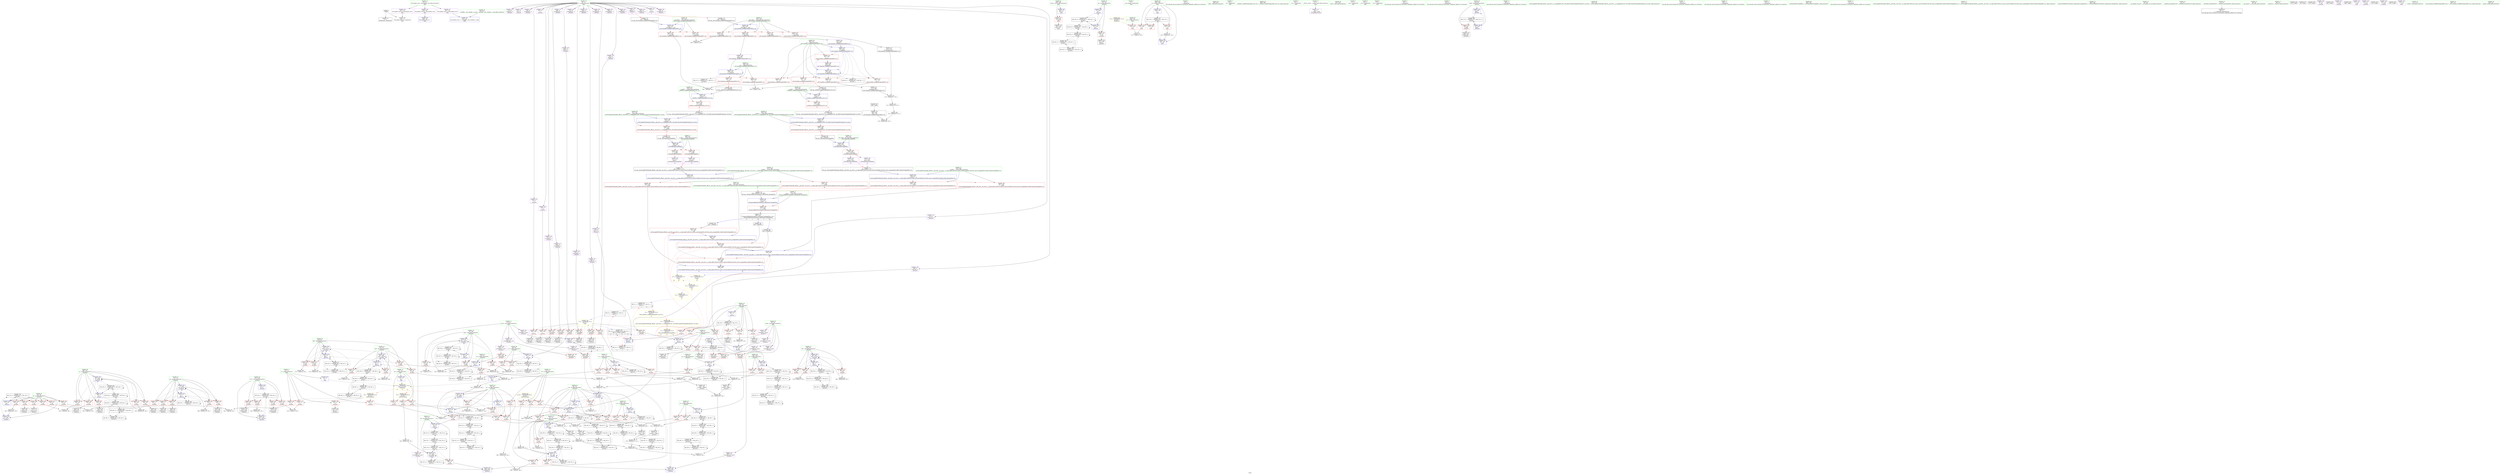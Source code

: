digraph "SVFG" {
	label="SVFG";

	Node0x5619e523d760 [shape=record,color=grey,label="{NodeID: 0\nNullPtr}"];
	Node0x5619e523d760 -> Node0x5619e5292650[style=solid];
	Node0x5619e523d760 -> Node0x5619e52a0d80[style=solid];
	Node0x5619e52a59f0 [shape=record,color=black,label="{NodeID: 775\n610 = PHI(593, 599, 589, )\n0th arg _ZSt4moveIRiEONSt16remove_referenceIT_E4typeEOS2_ }"];
	Node0x5619e52a59f0 -> Node0x5619e52a4280[style=solid];
	Node0x5619e52ab110 [shape=record,color=grey,label="{NodeID: 443\n323 = Binary(321, 322, )\n}"];
	Node0x5619e52ab110 -> Node0x5619e528ff00[style=solid];
	Node0x5619e529f870 [shape=record,color=red,label="{NodeID: 277\n528\<--504\n\<--retval\nmain\n}"];
	Node0x5619e529f870 -> Node0x5619e52908c0[style=solid];
	Node0x5619e5290720 [shape=record,color=black,label="{NodeID: 111\n471\<--469\nsub.ptr.lhs.cast\<--\n_ZSt14random_shuffleIPSt4pairIiiEEvT_S3_\n}"];
	Node0x5619e5290720 -> Node0x5619e52a9f10[style=solid];
	Node0x5619e5294ce0 [shape=record,color=red,label="{NodeID: 222\n263\<--93\n\<--nx\n_Z5solvev\n}"];
	Node0x5619e5294ce0 -> Node0x5619e52ad810[style=solid];
	Node0x5619e5291220 [shape=record,color=green,label="{NodeID: 56\n446\<--447\n__i\<--__i_field_insensitive\n_ZSt14random_shuffleIPSt4pairIiiEEvT_S3_\n}"];
	Node0x5619e5291220 -> Node0x5619e529f2c0[style=solid];
	Node0x5619e5291220 -> Node0x5619e529f390[style=solid];
	Node0x5619e5291220 -> Node0x5619e529f460[style=solid];
	Node0x5619e5291220 -> Node0x5619e529f530[style=solid];
	Node0x5619e5291220 -> Node0x5619e529f600[style=solid];
	Node0x5619e5291220 -> Node0x5619e52a34b0[style=solid];
	Node0x5619e5291220 -> Node0x5619e52a3650[style=solid];
	Node0x5619e52c5b80 [shape=record,color=black,label="{NodeID: 499\nMR_52V_12 = PHI(MR_52V_4, MR_52V_3, )\npts\{106 \}\n}"];
	Node0x5619e52c5b80 -> Node0x5619e52d2190[style=dashed];
	Node0x5619e52a26e0 [shape=record,color=blue,label="{NodeID: 333\n97\<--339\nok\<--\n_Z5solvev\n}"];
	Node0x5619e52a26e0 -> Node0x5619e529d3e0[style=dashed];
	Node0x5619e52a26e0 -> Node0x5619e52efe10[style=dashed];
	Node0x5619e5297ee0 [shape=record,color=red,label="{NodeID: 167\n116\<--12\n\<--n\n_Z5solvev\n}"];
	Node0x5619e5297ee0 -> Node0x5619e52ad990[style=solid];
	Node0x5619e527e490 [shape=record,color=green,label="{NodeID: 1\n7\<--1\n__dso_handle\<--dummyObj\nGlob }"];
	Node0x5619e52a5ca0 [shape=record,color=black,label="{NodeID: 776\n547 = PHI(540, )\n0th arg _ZSt4swapIiiENSt9enable_ifIXsr6__and_ISt14__is_swappableIT_ES1_IT0_EEE5valueEvE4typeERSt4pairIS2_S4_ESA_ }"];
	Node0x5619e52a5ca0 -> Node0x5619e52a3b30[style=solid];
	Node0x5619e52ab290 [shape=record,color=grey,label="{NodeID: 444\n326 = Binary(316, 325, )\n}"];
	Node0x5619e52ab290 -> Node0x5619e52ae110[style=solid];
	Node0x5619e529f940 [shape=record,color=red,label="{NodeID: 278\n516\<--506\n\<--tc\nmain\n}"];
	Node0x5619e529f940 -> Node0x5619e52ae290[style=solid];
	Node0x5619e52907f0 [shape=record,color=black,label="{NodeID: 112\n472\<--470\nsub.ptr.rhs.cast\<--\n_ZSt14random_shuffleIPSt4pairIiiEEvT_S3_\n}"];
	Node0x5619e52907f0 -> Node0x5619e52a9f10[style=solid];
	Node0x5619e5294db0 [shape=record,color=red,label="{NodeID: 223\n308\<--93\n\<--nx\n_Z5solvev\n}"];
	Node0x5619e5294db0 -> Node0x5619e52aac90[style=solid];
	Node0x5619e52912f0 [shape=record,color=green,label="{NodeID: 57\n448\<--449\n__j\<--__j_field_insensitive\n_ZSt14random_shuffleIPSt4pairIiiEEvT_S3_\n}"];
	Node0x5619e52912f0 -> Node0x5619e529f6d0[style=solid];
	Node0x5619e52912f0 -> Node0x5619e529f7a0[style=solid];
	Node0x5619e52912f0 -> Node0x5619e52a3580[style=solid];
	Node0x5619e52a27b0 [shape=record,color=blue,label="{NodeID: 334\n99\<--343\ntj\<--inc98\n_Z5solvev\n}"];
	Node0x5619e52a27b0 -> Node0x5619e529d4b0[style=dashed];
	Node0x5619e52a27b0 -> Node0x5619e529d580[style=dashed];
	Node0x5619e52a27b0 -> Node0x5619e529d650[style=dashed];
	Node0x5619e52a27b0 -> Node0x5619e529d720[style=dashed];
	Node0x5619e52a27b0 -> Node0x5619e529d7f0[style=dashed];
	Node0x5619e52a27b0 -> Node0x5619e52a27b0[style=dashed];
	Node0x5619e52a27b0 -> Node0x5619e52f0310[style=dashed];
	Node0x5619e5297fb0 [shape=record,color=red,label="{NodeID: 168\n140\<--12\n\<--n\n_Z5solvev\n}"];
	Node0x5619e5297fb0 -> Node0x5619e52929f0[style=solid];
	Node0x5619e5281380 [shape=record,color=green,label="{NodeID: 2\n13\<--1\n\<--dummyObj\nCan only get source location for instruction, argument, global var or function.}"];
	Node0x5619e52a5db0 [shape=record,color=black,label="{NodeID: 777\n548 = PHI(541, )\n1st arg _ZSt4swapIiiENSt9enable_ifIXsr6__and_ISt14__is_swappableIT_ES1_IT0_EEE5valueEvE4typeERSt4pairIS2_S4_ESA_ }"];
	Node0x5619e52a5db0 -> Node0x5619e52a3c00[style=solid];
	Node0x5619e52ab410 [shape=record,color=grey,label="{NodeID: 445\n251 = Binary(247, 250, )\n}"];
	Node0x5619e52ab410 -> Node0x5619e52a1ec0[style=solid];
	Node0x5619e529fa10 [shape=record,color=red,label="{NodeID: 279\n515\<--508\n\<--q\nmain\n}"];
	Node0x5619e529fa10 -> Node0x5619e52ae290[style=solid];
	Node0x5619e52908c0 [shape=record,color=black,label="{NodeID: 113\n503\<--528\nmain_ret\<--\nmain\n}"];
	Node0x5619e5294e80 [shape=record,color=red,label="{NodeID: 224\n312\<--93\n\<--nx\n_Z5solvev\n}"];
	Node0x5619e5294e80 -> Node0x5619e52aa990[style=solid];
	Node0x5619e52913c0 [shape=record,color=green,label="{NodeID: 58\n466\<--467\nrand\<--rand_field_insensitive\n}"];
	Node0x5619e52a2880 [shape=record,color=blue,label="{NodeID: 335\n73\<--353\nbx\<--\n_Z5solvev\n}"];
	Node0x5619e52a2880 -> Node0x5619e52ee510[style=dashed];
	Node0x5619e5298080 [shape=record,color=red,label="{NodeID: 169\n161\<--12\n\<--n\n_Z5solvev\n}"];
	Node0x5619e5298080 -> Node0x5619e52adb10[style=solid];
	Node0x5619e5252c30 [shape=record,color=green,label="{NodeID: 3\n23\<--1\n.str\<--dummyObj\nGlob }"];
	Node0x5619e52ab590 [shape=record,color=grey,label="{NodeID: 446\n177 = Binary(176, 134, )\n}"];
	Node0x5619e52ab590 -> Node0x5619e52a15d0[style=solid];
	Node0x5619e529fae0 [shape=record,color=red,label="{NodeID: 280\n519\<--508\n\<--q\nmain\n}"];
	Node0x5619e5290990 [shape=record,color=black,label="{NodeID: 114\n609\<--614\n_ZSt4moveIRiEONSt16remove_referenceIT_E4typeEOS2__ret\<--\n_ZSt4moveIRiEONSt16remove_referenceIT_E4typeEOS2_\n|{<s0>17|<s1>18|<s2>19}}"];
	Node0x5619e5290990:s0 -> Node0x5619e5325fd0[style=solid,color=blue];
	Node0x5619e5290990:s1 -> Node0x5619e53261c0[style=solid,color=blue];
	Node0x5619e5290990:s2 -> Node0x5619e53262c0[style=solid,color=blue];
	Node0x5619e52d8590 [shape=record,color=black,label="{NodeID: 557\nMR_73V_3 = PHI(MR_73V_4, MR_73V_2, )\npts\{509 \}\n}"];
	Node0x5619e52d8590 -> Node0x5619e529fa10[style=dashed];
	Node0x5619e52d8590 -> Node0x5619e529fae0[style=dashed];
	Node0x5619e52d8590 -> Node0x5619e529fbb0[style=dashed];
	Node0x5619e52d8590 -> Node0x5619e52a38c0[style=dashed];
	Node0x5619e5294f50 [shape=record,color=red,label="{NodeID: 225\n349\<--93\n\<--nx\n_Z5solvev\n}"];
	Node0x5619e5294f50 -> Node0x5619e52ae410[style=solid];
	Node0x5619e52914c0 [shape=record,color=green,label="{NodeID: 59\n488\<--489\n_ZSt9iter_swapIPSt4pairIiiES2_EvT_T0_\<--_ZSt9iter_swapIPSt4pairIiiES2_EvT_T0__field_insensitive\n}"];
	Node0x5619e52a2950 [shape=record,color=blue,label="{NodeID: 336\n75\<--355\nby\<--\n_Z5solvev\n}"];
	Node0x5619e52a2950 -> Node0x5619e52eea10[style=dashed];
	Node0x5619e5298150 [shape=record,color=red,label="{NodeID: 170\n413\<--12\n\<--n\n_Z5solvev\n}"];
	Node0x5619e5298150 -> Node0x5619e52acd90[style=solid];
	Node0x5619e5252cc0 [shape=record,color=green,label="{NodeID: 4\n25\<--1\n.str.1\<--dummyObj\nGlob }"];
	Node0x5619e52ab710 [shape=record,color=grey,label="{NodeID: 447\n250 = Binary(248, 249, )\n}"];
	Node0x5619e52ab710 -> Node0x5619e52ab410[style=solid];
	Node0x5619e529fbb0 [shape=record,color=red,label="{NodeID: 281\n524\<--508\n\<--q\nmain\n}"];
	Node0x5619e529fbb0 -> Node0x5619e52aa810[style=solid];
	Node0x5619e5290a60 [shape=record,color=purple,label="{NodeID: 115\n44\<--4\n\<--_ZStL8__ioinit\n__cxx_global_var_init\n}"];
	Node0x5619e52d8a90 [shape=record,color=black,label="{NodeID: 558\nMR_75V_2 = PHI(MR_75V_3, MR_75V_1, )\npts\{11 200000 220000 \}\n|{<s0>12|<s1>12|<s2>12|<s3>12}}"];
	Node0x5619e52d8a90:s0 -> Node0x5619e52a0f50[style=dashed,color=red];
	Node0x5619e52d8a90:s1 -> Node0x5619e52a11c0[style=dashed,color=red];
	Node0x5619e52d8a90:s2 -> Node0x5619e52a1290[style=dashed,color=red];
	Node0x5619e52d8a90:s3 -> Node0x5619e52e34f0[style=dashed,color=red];
	Node0x5619e5295020 [shape=record,color=red,label="{NodeID: 226\n353\<--93\n\<--nx\n_Z5solvev\n}"];
	Node0x5619e5295020 -> Node0x5619e52a2880[style=solid];
	Node0x5619e52915c0 [shape=record,color=green,label="{NodeID: 60\n501\<--502\nmain\<--main_field_insensitive\n}"];
	Node0x5619e52a2a20 [shape=record,color=blue,label="{NodeID: 337\n91\<--360\ndys\<--inc104\n_Z5solvev\n}"];
	Node0x5619e52a2a20 -> Node0x5619e52949a0[style=dashed];
	Node0x5619e52a2a20 -> Node0x5619e5294a70[style=dashed];
	Node0x5619e52a2a20 -> Node0x5619e5294b40[style=dashed];
	Node0x5619e52a2a20 -> Node0x5619e52a1d20[style=dashed];
	Node0x5619e52a2a20 -> Node0x5619e52a2a20[style=dashed];
	Node0x5619e52a2a20 -> Node0x5619e52e0cf0[style=dashed];
	Node0x5619e5298220 [shape=record,color=red,label="{NodeID: 171\n176\<--15\n\<--W\n_Z5solvev\n}"];
	Node0x5619e5298220 -> Node0x5619e52ab590[style=solid];
	Node0x5619e5244a00 [shape=record,color=green,label="{NodeID: 5\n27\<--1\n.str.2\<--dummyObj\nGlob }"];
	Node0x5619e52ab890 [shape=record,color=grey,label="{NodeID: 448\n325 = Binary(320, 324, )\n}"];
	Node0x5619e52ab890 -> Node0x5619e52ab290[style=solid];
	Node0x5619e529fc80 [shape=record,color=red,label="{NodeID: 282\n540\<--534\n\<--__a.addr\n_ZSt9iter_swapIPSt4pairIiiES2_EvT_T0_\n|{<s0>13}}"];
	Node0x5619e529fc80:s0 -> Node0x5619e52a5ca0[style=solid,color=red];
	Node0x5619e52954e0 [shape=record,color=purple,label="{NodeID: 116\n121\<--8\narrayidx\<--a\n_Z5solvev\n}"];
	Node0x5619e52950f0 [shape=record,color=red,label="{NodeID: 227\n258\<--95\n\<--ny\n_Z5solvev\n}"];
	Node0x5619e52950f0 -> Node0x5619e52ad690[style=solid];
	Node0x5619e52916c0 [shape=record,color=green,label="{NodeID: 61\n504\<--505\nretval\<--retval_field_insensitive\nmain\n}"];
	Node0x5619e52916c0 -> Node0x5619e529f870[style=solid];
	Node0x5619e52916c0 -> Node0x5619e52a3720[style=solid];
	Node0x5619e52a2af0 [shape=record,color=blue,label="{NodeID: 338\n89\<--365\ndxs\<--inc107\n_Z5solvev\n}"];
	Node0x5619e52a2af0 -> Node0x5619e5294730[style=dashed];
	Node0x5619e52a2af0 -> Node0x5619e5294800[style=dashed];
	Node0x5619e52a2af0 -> Node0x5619e52948d0[style=dashed];
	Node0x5619e52a2af0 -> Node0x5619e52a1c50[style=dashed];
	Node0x5619e52a2af0 -> Node0x5619e52a2af0[style=dashed];
	Node0x5619e52a2af0 -> Node0x5619e52d4990[style=dashed];
	Node0x5619e52982f0 [shape=record,color=red,label="{NodeID: 172\n264\<--15\n\<--W\n_Z5solvev\n}"];
	Node0x5619e52982f0 -> Node0x5619e52ad810[style=solid];
	Node0x5619e5244ac0 [shape=record,color=green,label="{NodeID: 6\n29\<--1\n.str.3\<--dummyObj\nGlob }"];
	Node0x5619e52aba10 [shape=record,color=grey,label="{NodeID: 449\n319 = Binary(317, 318, )\n}"];
	Node0x5619e52aba10 -> Node0x5619e528fe30[style=solid];
	Node0x5619e529fd50 [shape=record,color=red,label="{NodeID: 283\n541\<--536\n\<--__b.addr\n_ZSt9iter_swapIPSt4pairIiiES2_EvT_T0_\n|{<s0>13}}"];
	Node0x5619e529fd50:s0 -> Node0x5619e52a5db0[style=solid,color=red];
	Node0x5619e52955b0 [shape=record,color=purple,label="{NodeID: 117\n122\<--8\nfirst\<--a\n_Z5solvev\n}"];
	Node0x5619e52d94f0 [shape=record,color=black,label="{NodeID: 560\nMR_10V_3 = PHI(MR_10V_4, MR_10V_2, )\npts\{64 \}\n}"];
	Node0x5619e52d94f0 -> Node0x5619e52987d0[style=dashed];
	Node0x5619e52d94f0 -> Node0x5619e52988a0[style=dashed];
	Node0x5619e52d94f0 -> Node0x5619e5298970[style=dashed];
	Node0x5619e52d94f0 -> Node0x5619e5298a40[style=dashed];
	Node0x5619e52d94f0 -> Node0x5619e5298b10[style=dashed];
	Node0x5619e52d94f0 -> Node0x5619e52a1020[style=dashed];
	Node0x5619e52951c0 [shape=record,color=red,label="{NodeID: 228\n270\<--95\n\<--ny\n_Z5solvev\n}"];
	Node0x5619e52951c0 -> Node0x5619e52adf90[style=solid];
	Node0x5619e5291790 [shape=record,color=green,label="{NodeID: 62\n506\<--507\ntc\<--tc_field_insensitive\nmain\n}"];
	Node0x5619e5291790 -> Node0x5619e529f940[style=solid];
	Node0x5619e52a2bc0 [shape=record,color=blue,label="{NodeID: 339\n87\<--370\ndyb\<--inc110\n_Z5solvev\n}"];
	Node0x5619e52a2bc0 -> Node0x5619e52944c0[style=dashed];
	Node0x5619e52a2bc0 -> Node0x5619e5294590[style=dashed];
	Node0x5619e52a2bc0 -> Node0x5619e5294660[style=dashed];
	Node0x5619e52a2bc0 -> Node0x5619e52a2bc0[style=dashed];
	Node0x5619e52a2bc0 -> Node0x5619e52d4490[style=dashed];
	Node0x5619e52983c0 [shape=record,color=red,label="{NodeID: 173\n267\<--15\n\<--W\n_Z5solvev\n}"];
	Node0x5619e52983c0 -> Node0x5619e52a2130[style=solid];
	Node0x5619e5244b80 [shape=record,color=green,label="{NodeID: 7\n31\<--1\n.str.4\<--dummyObj\nGlob }"];
	Node0x5619e52abb90 [shape=record,color=grey,label="{NodeID: 450\n335 = Binary(330, 334, )\n}"];
	Node0x5619e52abb90 -> Node0x5619e52ae110[style=solid];
	Node0x5619e529fe20 [shape=record,color=red,label="{NodeID: 284\n555\<--549\n\<--__x.addr\n_ZSt4swapIiiENSt9enable_ifIXsr6__and_ISt14__is_swappableIT_ES1_IT0_EEE5valueEvE4typeERSt4pairIS2_S4_ESA_\n|{<s0>14}}"];
	Node0x5619e529fe20:s0 -> Node0x5619e52a51c0[style=solid,color=red];
	Node0x5619e5295680 [shape=record,color=purple,label="{NodeID: 118\n128\<--8\narrayidx3\<--a\n_Z5solvev\n}"];
	Node0x5619e5295290 [shape=record,color=red,label="{NodeID: 229\n317\<--95\n\<--ny\n_Z5solvev\n}"];
	Node0x5619e5295290 -> Node0x5619e52aba10[style=solid];
	Node0x5619e5291860 [shape=record,color=green,label="{NodeID: 63\n508\<--509\nq\<--q_field_insensitive\nmain\n}"];
	Node0x5619e5291860 -> Node0x5619e529fa10[style=solid];
	Node0x5619e5291860 -> Node0x5619e529fae0[style=solid];
	Node0x5619e5291860 -> Node0x5619e529fbb0[style=solid];
	Node0x5619e5291860 -> Node0x5619e52a37f0[style=solid];
	Node0x5619e5291860 -> Node0x5619e52a38c0[style=solid];
	Node0x5619e52f4670 [shape=record,color=yellow,style=double,label="{NodeID: 672\n77V_1 = ENCHI(MR_77V_0)\npts\{14 16 18 \}\nFun[main]|{<s0>12|<s1>12|<s2>12}}"];
	Node0x5619e52f4670:s0 -> Node0x5619e52f2ba0[style=dashed,color=red];
	Node0x5619e52f4670:s1 -> Node0x5619e52f2c80[style=dashed,color=red];
	Node0x5619e52f4670:s2 -> Node0x5619e52f2d60[style=dashed,color=red];
	Node0x5619e52a2c90 [shape=record,color=blue,label="{NodeID: 340\n85\<--375\ndxb\<--inc113\n_Z5solvev\n}"];
	Node0x5619e52a2c90 -> Node0x5619e5294250[style=dashed];
	Node0x5619e52a2c90 -> Node0x5619e5294320[style=dashed];
	Node0x5619e52a2c90 -> Node0x5619e52943f0[style=dashed];
	Node0x5619e52a2c90 -> Node0x5619e52a1ab0[style=dashed];
	Node0x5619e52a2c90 -> Node0x5619e52a2c90[style=dashed];
	Node0x5619e52a2c90 -> Node0x5619e52c2980[style=dashed];
	Node0x5619e52a2c90 -> Node0x5619e52cef90[style=dashed];
	Node0x5619e5298490 [shape=record,color=red,label="{NodeID: 174\n384\<--15\n\<--W\n_Z5solvev\n}"];
	Node0x5619e5298490 -> Node0x5619e52a9790[style=solid];
	Node0x5619e5244c40 [shape=record,color=green,label="{NodeID: 8\n34\<--1\n\<--dummyObj\nCan only get source location for instruction, argument, global var or function.}"];
	Node0x5619e52abd10 [shape=record,color=grey,label="{NodeID: 451\n370 = Binary(369, 134, )\n}"];
	Node0x5619e52abd10 -> Node0x5619e52a2bc0[style=solid];
	Node0x5619e529fef0 [shape=record,color=red,label="{NodeID: 285\n556\<--551\n\<--__y.addr\n_ZSt4swapIiiENSt9enable_ifIXsr6__and_ISt14__is_swappableIT_ES1_IT0_EEE5valueEvE4typeERSt4pairIS2_S4_ESA_\n|{<s0>14}}"];
	Node0x5619e529fef0:s0 -> Node0x5619e52a5300[style=solid,color=red];
	Node0x5619e5295750 [shape=record,color=purple,label="{NodeID: 119\n129\<--8\nsecond\<--a\n_Z5solvev\n}"];
	Node0x5619e5295750 -> Node0x5619e52a0f50[style=solid];
	Node0x5619e5295360 [shape=record,color=red,label="{NodeID: 230\n321\<--95\n\<--ny\n_Z5solvev\n}"];
	Node0x5619e5295360 -> Node0x5619e52ab110[style=solid];
	Node0x5619e5291930 [shape=record,color=green,label="{NodeID: 64\n534\<--535\n__a.addr\<--__a.addr_field_insensitive\n_ZSt9iter_swapIPSt4pairIiiES2_EvT_T0_\n}"];
	Node0x5619e5291930 -> Node0x5619e529fc80[style=solid];
	Node0x5619e5291930 -> Node0x5619e52a3990[style=solid];
	Node0x5619e52a2d60 [shape=record,color=blue,label="{NodeID: 341\n77\<--380\nqj\<--inc116\n_Z5solvev\n}"];
	Node0x5619e52a2d60 -> Node0x5619e5293b00[style=dashed];
	Node0x5619e52a2d60 -> Node0x5619e5293bd0[style=dashed];
	Node0x5619e52a2d60 -> Node0x5619e5293ca0[style=dashed];
	Node0x5619e52a2d60 -> Node0x5619e5293d70[style=dashed];
	Node0x5619e52a2d60 -> Node0x5619e5293e40[style=dashed];
	Node0x5619e52a2d60 -> Node0x5619e52a1770[style=dashed];
	Node0x5619e52a2d60 -> Node0x5619e52a2d60[style=dashed];
	Node0x5619e52a2d60 -> Node0x5619e52c1580[style=dashed];
	Node0x5619e5298560 [shape=record,color=red,label="{NodeID: 175\n179\<--17\n\<--H\n_Z5solvev\n}"];
	Node0x5619e5298560 -> Node0x5619e52ac310[style=solid];
	Node0x5619e5244d00 [shape=record,color=green,label="{NodeID: 9\n134\<--1\n\<--dummyObj\nCan only get source location for instruction, argument, global var or function.}"];
	Node0x5619e52abe90 [shape=record,color=grey,label="{NodeID: 452\n365 = Binary(364, 134, )\n}"];
	Node0x5619e52abe90 -> Node0x5619e52a2af0[style=solid];
	Node0x5619e529ffc0 [shape=record,color=red,label="{NodeID: 286\n570\<--564\nthis1\<--this.addr\n_ZNSt4pairIiiE4swapERS0_\n}"];
	Node0x5619e529ffc0 -> Node0x5619e5297a00[style=solid];
	Node0x5619e529ffc0 -> Node0x5619e5297ad0[style=solid];
	Node0x5619e5295820 [shape=record,color=purple,label="{NodeID: 120\n142\<--8\n\<--a\n_Z5solvev\n}"];
	Node0x5619e529d350 [shape=record,color=red,label="{NodeID: 231\n355\<--95\n\<--ny\n_Z5solvev\n}"];
	Node0x5619e529d350 -> Node0x5619e52a2950[style=solid];
	Node0x5619e5291a00 [shape=record,color=green,label="{NodeID: 65\n536\<--537\n__b.addr\<--__b.addr_field_insensitive\n_ZSt9iter_swapIPSt4pairIiiES2_EvT_T0_\n}"];
	Node0x5619e5291a00 -> Node0x5619e529fd50[style=solid];
	Node0x5619e5291a00 -> Node0x5619e52a3a60[style=solid];
	Node0x5619e52f4830 [shape=record,color=yellow,style=double,label="{NodeID: 674\n71V_1 = ENCHI(MR_71V_0)\npts\{507 \}\nFun[main]}"];
	Node0x5619e52f4830 -> Node0x5619e529f940[style=dashed];
	Node0x5619e52a2e30 [shape=record,color=blue,label="{NodeID: 342\n65\<--339\nglok\<--\n_Z5solvev\n}"];
	Node0x5619e52a2e30 -> Node0x5619e52c0090[style=dashed];
	Node0x5619e5298630 [shape=record,color=red,label="{NodeID: 176\n271\<--17\n\<--H\n_Z5solvev\n}"];
	Node0x5619e5298630 -> Node0x5619e52adf90[style=solid];
	Node0x5619e5244dc0 [shape=record,color=green,label="{NodeID: 10\n139\<--1\n\<--dummyObj\nCan only get source location for instruction, argument, global var or function.}"];
	Node0x5619e52ac010 [shape=record,color=grey,label="{NodeID: 453\n240 = Binary(238, 239, )\n}"];
	Node0x5619e52ac010 -> Node0x5619e52ac190[style=solid];
	Node0x5619e52a0090 [shape=record,color=red,label="{NodeID: 287\n572\<--566\n\<--__p.addr\n_ZNSt4pairIiiE4swapERS0_\n}"];
	Node0x5619e52a0090 -> Node0x5619e5297ba0[style=solid];
	Node0x5619e52958f0 [shape=record,color=purple,label="{NodeID: 121\n144\<--8\n\<--a\n_Z5solvev\n|{<s0>5}}"];
	Node0x5619e52958f0:s0 -> Node0x5619e52a57d0[style=solid,color=red];
	Node0x5619e529d3e0 [shape=record,color=red,label="{NodeID: 232\n346\<--97\n\<--ok\n_Z5solvev\n}"];
	Node0x5619e529d3e0 -> Node0x5619e5290170[style=solid];
	Node0x5619e5291ad0 [shape=record,color=green,label="{NodeID: 66\n543\<--544\n_ZSt4swapIiiENSt9enable_ifIXsr6__and_ISt14__is_swappableIT_ES1_IT0_EEE5valueEvE4typeERSt4pairIS2_S4_ESA_\<--_ZSt4swapIiiENSt9enable_ifIXsr6__and_ISt14__is_swappableIT_ES1_IT0_EEE5valueEvE4typeERSt4pairIS2_S4_ESA__field_insensitive\n}"];
	Node0x5619e52a2f00 [shape=record,color=blue,label="{NodeID: 343\n393\<--390\narrayidx123\<--\n_Z5solvev\n}"];
	Node0x5619e52a2f00 -> Node0x5619e52d2690[style=dashed];
	Node0x5619e5298700 [shape=record,color=red,label="{NodeID: 177\n274\<--17\n\<--H\n_Z5solvev\n}"];
	Node0x5619e5298700 -> Node0x5619e52a2200[style=solid];
	Node0x5619e528c980 [shape=record,color=green,label="{NodeID: 11\n216\<--1\n\<--dummyObj\nCan only get source location for instruction, argument, global var or function.}"];
	Node0x5619e52ac190 [shape=record,color=grey,label="{NodeID: 454\n241 = Binary(237, 240, )\n}"];
	Node0x5619e52ac190 -> Node0x5619e52a1df0[style=solid];
	Node0x5619e52a0160 [shape=record,color=red,label="{NodeID: 288\n578\<--566\n\<--__p.addr\n_ZNSt4pairIiiE4swapERS0_\n}"];
	Node0x5619e52a0160 -> Node0x5619e5297c70[style=solid];
	Node0x5619e52959c0 [shape=record,color=purple,label="{NodeID: 122\n148\<--8\n\<--a\n_Z5solvev\n}"];
	Node0x5619e52959c0 -> Node0x5619e529e0e0[style=solid];
	Node0x5619e529d4b0 [shape=record,color=red,label="{NodeID: 233\n280\<--99\n\<--tj\n_Z5solvev\n}"];
	Node0x5619e529d4b0 -> Node0x5619e52ade10[style=solid];
	Node0x5619e5291bd0 [shape=record,color=green,label="{NodeID: 67\n549\<--550\n__x.addr\<--__x.addr_field_insensitive\n_ZSt4swapIiiENSt9enable_ifIXsr6__and_ISt14__is_swappableIT_ES1_IT0_EEE5valueEvE4typeERSt4pairIS2_S4_ESA_\n}"];
	Node0x5619e5291bd0 -> Node0x5619e529fe20[style=solid];
	Node0x5619e5291bd0 -> Node0x5619e52a3b30[style=solid];
	Node0x5619e52a2fd0 [shape=record,color=blue,label="{NodeID: 344\n398\<--395\narrayidx125\<--\n_Z5solvev\n}"];
	Node0x5619e52a2fd0 -> Node0x5619e52d2b90[style=dashed];
	Node0x5619e52987d0 [shape=record,color=red,label="{NodeID: 178\n115\<--63\n\<--i\n_Z5solvev\n}"];
	Node0x5619e52987d0 -> Node0x5619e52ad990[style=solid];
	Node0x5619e528ca80 [shape=record,color=green,label="{NodeID: 12\n339\<--1\n\<--dummyObj\nCan only get source location for instruction, argument, global var or function.}"];
	Node0x5619e52ac310 [shape=record,color=grey,label="{NodeID: 455\n180 = Binary(179, 134, )\n}"];
	Node0x5619e52ac310 -> Node0x5619e52a16a0[style=solid];
	Node0x5619e52a0230 [shape=record,color=red,label="{NodeID: 289\n593\<--585\n\<--__a.addr\n_ZSt4swapIiENSt9enable_ifIXsr6__and_ISt6__not_ISt15__is_tuple_likeIT_EESt21is_move_constructibleIS3_ESt18is_move_assignableIS3_EEE5valueEvE4typeERS3_SC_\n|{<s0>17}}"];
	Node0x5619e52a0230:s0 -> Node0x5619e52a59f0[style=solid,color=red];
	Node0x5619e5295a90 [shape=record,color=purple,label="{NodeID: 123\n153\<--8\n\<--a\n_Z5solvev\n}"];
	Node0x5619e5295a90 -> Node0x5619e529e1b0[style=solid];
	Node0x5619e529d580 [shape=record,color=red,label="{NodeID: 234\n284\<--99\n\<--tj\n_Z5solvev\n}"];
	Node0x5619e529d580 -> Node0x5619e5293210[style=solid];
	Node0x5619e5291ca0 [shape=record,color=green,label="{NodeID: 68\n551\<--552\n__y.addr\<--__y.addr_field_insensitive\n_ZSt4swapIiiENSt9enable_ifIXsr6__and_ISt14__is_swappableIT_ES1_IT0_EEE5valueEvE4typeERSt4pairIS2_S4_ESA_\n}"];
	Node0x5619e5291ca0 -> Node0x5619e529fef0[style=solid];
	Node0x5619e5291ca0 -> Node0x5619e52a3c00[style=solid];
	Node0x5619e52a30a0 [shape=record,color=blue,label="{NodeID: 345\n67\<--402\nqi\<--inc127\n_Z5solvev\n}"];
	Node0x5619e52a30a0 -> Node0x5619e52cc290[style=dashed];
	Node0x5619e52988a0 [shape=record,color=red,label="{NodeID: 179\n119\<--63\n\<--i\n_Z5solvev\n}"];
	Node0x5619e52988a0 -> Node0x5619e5292850[style=solid];
	Node0x5619e528cb80 [shape=record,color=green,label="{NodeID: 13\n475\<--1\n\<--dummyObj\nCan only get source location for instruction, argument, global var or function.}"];
	Node0x5619e52edb10 [shape=record,color=black,label="{NodeID: 622\nMR_2V_2 = PHI(MR_2V_4, MR_2V_1, )\npts\{11 \}\n|{|<s2>9}}"];
	Node0x5619e52edb10 -> Node0x5619e52ddaf0[style=dashed];
	Node0x5619e52edb10 -> Node0x5619e52edb10[style=dashed];
	Node0x5619e52edb10:s2 -> Node0x5619e5020c00[style=dashed,color=red];
	Node0x5619e52ac490 [shape=record,color=grey,label="{NodeID: 456\n246 = Binary(244, 245, )\n}"];
	Node0x5619e52ac490 -> Node0x5619e52aaf90[style=solid];
	Node0x5619e52a0300 [shape=record,color=red,label="{NodeID: 290\n602\<--585\n\<--__a.addr\n_ZSt4swapIiENSt9enable_ifIXsr6__and_ISt6__not_ISt15__is_tuple_likeIT_EESt21is_move_constructibleIS3_ESt18is_move_assignableIS3_EEE5valueEvE4typeERS3_SC_\n}"];
	Node0x5619e52a0300 -> Node0x5619e52a40e0[style=solid];
	Node0x5619e5295b60 [shape=record,color=purple,label="{NodeID: 124\n166\<--8\narrayidx13\<--a\n_Z5solvev\n}"];
	Node0x5619e529d650 [shape=record,color=red,label="{NodeID: 235\n293\<--99\n\<--tj\n_Z5solvev\n}"];
	Node0x5619e529d650 -> Node0x5619e52933b0[style=solid];
	Node0x5619e5291d70 [shape=record,color=green,label="{NodeID: 69\n558\<--559\n_ZNSt4pairIiiE4swapERS0_\<--_ZNSt4pairIiiE4swapERS0__field_insensitive\n}"];
	Node0x5619e52a3170 [shape=record,color=blue,label="{NodeID: 346\n107\<--13\ni132\<--\n_Z5solvev\n}"];
	Node0x5619e52a3170 -> Node0x5619e52f1710[style=dashed];
	Node0x5619e5298970 [shape=record,color=red,label="{NodeID: 180\n125\<--63\n\<--i\n_Z5solvev\n}"];
	Node0x5619e5298970 -> Node0x5619e52a0f50[style=solid];
	Node0x5619e528cc80 [shape=record,color=green,label="{NodeID: 14\n477\<--1\n\<--dummyObj\nCan only get source location for instruction, argument, global var or function.}"];
	Node0x5619e52ac610 [shape=record,color=grey,label="{NodeID: 457\n237 = Binary(233, 236, )\n}"];
	Node0x5619e52ac610 -> Node0x5619e52ac190[style=solid];
	Node0x5619e52a03d0 [shape=record,color=red,label="{NodeID: 291\n599\<--587\n\<--__b.addr\n_ZSt4swapIiENSt9enable_ifIXsr6__and_ISt6__not_ISt15__is_tuple_likeIT_EESt21is_move_constructibleIS3_ESt18is_move_assignableIS3_EEE5valueEvE4typeERS3_SC_\n|{<s0>18}}"];
	Node0x5619e52a03d0:s0 -> Node0x5619e52a59f0[style=solid,color=red];
	Node0x5619e5295c30 [shape=record,color=purple,label="{NodeID: 125\n167\<--8\nsecond14\<--a\n_Z5solvev\n}"];
	Node0x5619e5295c30 -> Node0x5619e529e280[style=solid];
	Node0x5619e529d720 [shape=record,color=red,label="{NodeID: 236\n302\<--99\n\<--tj\n_Z5solvev\n}"];
	Node0x5619e529d720 -> Node0x5619e528fbc0[style=solid];
	Node0x5619e5291e70 [shape=record,color=green,label="{NodeID: 70\n564\<--565\nthis.addr\<--this.addr_field_insensitive\n_ZNSt4pairIiiE4swapERS0_\n}"];
	Node0x5619e5291e70 -> Node0x5619e529ffc0[style=solid];
	Node0x5619e5291e70 -> Node0x5619e52a3cd0[style=solid];
	Node0x5619e52a3240 [shape=record,color=blue,label="{NodeID: 347\n107\<--430\ni132\<--inc142\n_Z5solvev\n}"];
	Node0x5619e52a3240 -> Node0x5619e52f1710[style=dashed];
	Node0x5619e5298a40 [shape=record,color=red,label="{NodeID: 181\n126\<--63\n\<--i\n_Z5solvev\n}"];
	Node0x5619e5298a40 -> Node0x5619e5292920[style=solid];
	Node0x5619e528cd80 [shape=record,color=green,label="{NodeID: 15\n4\<--6\n_ZStL8__ioinit\<--_ZStL8__ioinit_field_insensitive\nGlob }"];
	Node0x5619e528cd80 -> Node0x5619e5290a60[style=solid];
	Node0x5619e52ee510 [shape=record,color=black,label="{NodeID: 624\nMR_20V_9 = PHI(MR_20V_11, MR_20V_8, )\npts\{74 \}\n}"];
	Node0x5619e52ee510 -> Node0x5619e52937c0[style=dashed];
	Node0x5619e52ee510 -> Node0x5619e52a2880[style=dashed];
	Node0x5619e52ee510 -> Node0x5619e52df8f0[style=dashed];
	Node0x5619e52ee510 -> Node0x5619e52ee510[style=dashed];
	Node0x5619e52ac790 [shape=record,color=grey,label="{NodeID: 458\n343 = Binary(342, 134, )\n}"];
	Node0x5619e52ac790 -> Node0x5619e52a27b0[style=solid];
	Node0x5619e52a04a0 [shape=record,color=red,label="{NodeID: 292\n606\<--587\n\<--__b.addr\n_ZSt4swapIiENSt9enable_ifIXsr6__and_ISt6__not_ISt15__is_tuple_likeIT_EESt21is_move_constructibleIS3_ESt18is_move_assignableIS3_EEE5valueEvE4typeERS3_SC_\n}"];
	Node0x5619e52a04a0 -> Node0x5619e52a41b0[style=solid];
	Node0x5619e5295d00 [shape=record,color=purple,label="{NodeID: 126\n172\<--8\narrayidx16\<--a\n_Z5solvev\n}"];
	Node0x5619e529d7f0 [shape=record,color=red,label="{NodeID: 237\n342\<--99\n\<--tj\n_Z5solvev\n}"];
	Node0x5619e529d7f0 -> Node0x5619e52ac790[style=solid];
	Node0x5619e5291f40 [shape=record,color=green,label="{NodeID: 71\n566\<--567\n__p.addr\<--__p.addr_field_insensitive\n_ZNSt4pairIiiE4swapERS0_\n}"];
	Node0x5619e5291f40 -> Node0x5619e52a0090[style=solid];
	Node0x5619e5291f40 -> Node0x5619e52a0160[style=solid];
	Node0x5619e5291f40 -> Node0x5619e52a3da0[style=solid];
	Node0x5619e52a3310 [shape=record,color=blue,label="{NodeID: 348\n442\<--440\n__first.addr\<--__first\n_ZSt14random_shuffleIPSt4pairIiiEEvT_S3_\n}"];
	Node0x5619e52a3310 -> Node0x5619e529ede0[style=dashed];
	Node0x5619e52a3310 -> Node0x5619e529eeb0[style=dashed];
	Node0x5619e52a3310 -> Node0x5619e529ef80[style=dashed];
	Node0x5619e52a3310 -> Node0x5619e529f050[style=dashed];
	Node0x5619e5298b10 [shape=record,color=red,label="{NodeID: 182\n132\<--63\n\<--i\n_Z5solvev\n}"];
	Node0x5619e5298b10 -> Node0x5619e52aae10[style=solid];
	Node0x5619e528ce80 [shape=record,color=green,label="{NodeID: 16\n8\<--11\na\<--a_field_insensitive\nGlob }"];
	Node0x5619e528ce80 -> Node0x5619e52954e0[style=solid];
	Node0x5619e528ce80 -> Node0x5619e52955b0[style=solid];
	Node0x5619e528ce80 -> Node0x5619e5295680[style=solid];
	Node0x5619e528ce80 -> Node0x5619e5295750[style=solid];
	Node0x5619e528ce80 -> Node0x5619e5295820[style=solid];
	Node0x5619e528ce80 -> Node0x5619e52958f0[style=solid];
	Node0x5619e528ce80 -> Node0x5619e52959c0[style=solid];
	Node0x5619e528ce80 -> Node0x5619e5295a90[style=solid];
	Node0x5619e528ce80 -> Node0x5619e5295b60[style=solid];
	Node0x5619e528ce80 -> Node0x5619e5295c30[style=solid];
	Node0x5619e528ce80 -> Node0x5619e5295d00[style=solid];
	Node0x5619e528ce80 -> Node0x5619e5295dd0[style=solid];
	Node0x5619e528ce80 -> Node0x5619e5295ea0[style=solid];
	Node0x5619e528ce80 -> Node0x5619e5295f70[style=solid];
	Node0x5619e528ce80 -> Node0x5619e5296040[style=solid];
	Node0x5619e528ce80 -> Node0x5619e5296110[style=solid];
	Node0x5619e528ce80 -> Node0x5619e52961e0[style=solid];
	Node0x5619e528ce80 -> Node0x5619e52962b0[style=solid];
	Node0x5619e528ce80 -> Node0x5619e5296380[style=solid];
	Node0x5619e528ce80 -> Node0x5619e5296450[style=solid];
	Node0x5619e528ce80 -> Node0x5619e5296520[style=solid];
	Node0x5619e528ce80 -> Node0x5619e52965f0[style=solid];
	Node0x5619e528ce80 -> Node0x5619e52966c0[style=solid];
	Node0x5619e528ce80 -> Node0x5619e5296790[style=solid];
	Node0x5619e528ce80 -> Node0x5619e5297d40[style=solid];
	Node0x5619e52eea10 [shape=record,color=black,label="{NodeID: 625\nMR_22V_9 = PHI(MR_22V_11, MR_22V_8, )\npts\{76 \}\n}"];
	Node0x5619e52eea10 -> Node0x5619e52a2950[style=dashed];
	Node0x5619e52eea10 -> Node0x5619e52dfdf0[style=dashed];
	Node0x5619e52eea10 -> Node0x5619e52eea10[style=dashed];
	Node0x5619e52ac910 [shape=record,color=grey,label="{NodeID: 459\n236 = Binary(234, 235, )\n}"];
	Node0x5619e52ac910 -> Node0x5619e52ac610[style=solid];
	Node0x5619e52a0570 [shape=record,color=red,label="{NodeID: 293\n597\<--594\n\<--call\n_ZSt4swapIiENSt9enable_ifIXsr6__and_ISt6__not_ISt15__is_tuple_likeIT_EESt21is_move_constructibleIS3_ESt18is_move_assignableIS3_EEE5valueEvE4typeERS3_SC_\n}"];
	Node0x5619e52a0570 -> Node0x5619e52a4010[style=solid];
	Node0x5619e5295dd0 [shape=record,color=purple,label="{NodeID: 127\n173\<--8\nfirst17\<--a\n_Z5solvev\n}"];
	Node0x5619e5295dd0 -> Node0x5619e529e350[style=solid];
	Node0x5619e529d8c0 [shape=record,color=red,label="{NodeID: 238\n309\<--101\n\<--xt\n_Z5solvev\n}"];
	Node0x5619e529d8c0 -> Node0x5619e52aac90[style=solid];
	Node0x5619e5292010 [shape=record,color=green,label="{NodeID: 72\n575\<--576\n_ZSt4swapIiENSt9enable_ifIXsr6__and_ISt6__not_ISt15__is_tuple_likeIT_EESt21is_move_constructibleIS3_ESt18is_move_assignableIS3_EEE5valueEvE4typeERS3_SC_\<--_ZSt4swapIiENSt9enable_ifIXsr6__and_ISt6__not_ISt15__is_tuple_likeIT_EESt21is_move_constructibleIS3_ESt18is_move_assignableIS3_EEE5valueEvE4typeERS3_SC__field_insensitive\n}"];
	Node0x5619e52a33e0 [shape=record,color=blue,label="{NodeID: 349\n444\<--441\n__last.addr\<--__last\n_ZSt14random_shuffleIPSt4pairIiiEEvT_S3_\n}"];
	Node0x5619e52a33e0 -> Node0x5619e529f120[style=dashed];
	Node0x5619e52a33e0 -> Node0x5619e529f1f0[style=dashed];
	Node0x5619e5298be0 [shape=record,color=red,label="{NodeID: 183\n405\<--65\n\<--glok\n_Z5solvev\n}"];
	Node0x5619e5298be0 -> Node0x5619e52903e0[style=solid];
	Node0x5619e528cf80 [shape=record,color=green,label="{NodeID: 17\n12\<--14\nn\<--n_field_insensitive\nGlob }"];
	Node0x5619e528cf80 -> Node0x5619e5297ee0[style=solid];
	Node0x5619e528cf80 -> Node0x5619e5297fb0[style=solid];
	Node0x5619e528cf80 -> Node0x5619e5298080[style=solid];
	Node0x5619e528cf80 -> Node0x5619e5298150[style=solid];
	Node0x5619e528cf80 -> Node0x5619e52a08b0[style=solid];
	Node0x5619e52aca90 [shape=record,color=grey,label="{NodeID: 460\n454 = cmp(452, 453, )\n}"];
	Node0x5619e52a0640 [shape=record,color=red,label="{NodeID: 294\n601\<--600\n\<--call1\n_ZSt4swapIiENSt9enable_ifIXsr6__and_ISt6__not_ISt15__is_tuple_likeIT_EESt21is_move_constructibleIS3_ESt18is_move_assignableIS3_EEE5valueEvE4typeERS3_SC_\n}"];
	Node0x5619e52a0640 -> Node0x5619e52a40e0[style=solid];
	Node0x5619e5295ea0 [shape=record,color=purple,label="{NodeID: 128\n190\<--8\narrayidx23\<--a\n_Z5solvev\n}"];
	Node0x5619e529d990 [shape=record,color=red,label="{NodeID: 239\n313\<--101\n\<--xt\n_Z5solvev\n}"];
	Node0x5619e529d990 -> Node0x5619e52aa990[style=solid];
	Node0x5619e5292110 [shape=record,color=green,label="{NodeID: 73\n585\<--586\n__a.addr\<--__a.addr_field_insensitive\n_ZSt4swapIiENSt9enable_ifIXsr6__and_ISt6__not_ISt15__is_tuple_likeIT_EESt21is_move_constructibleIS3_ESt18is_move_assignableIS3_EEE5valueEvE4typeERS3_SC_\n}"];
	Node0x5619e5292110 -> Node0x5619e52a0230[style=solid];
	Node0x5619e5292110 -> Node0x5619e52a0300[style=solid];
	Node0x5619e5292110 -> Node0x5619e52a3e70[style=solid];
	Node0x5619e52a34b0 [shape=record,color=blue,label="{NodeID: 350\n446\<--457\n__i\<--add.ptr\n_ZSt14random_shuffleIPSt4pairIiiEEvT_S3_\n}"];
	Node0x5619e52a34b0 -> Node0x5619e529f2c0[style=dashed];
	Node0x5619e52a34b0 -> Node0x5619e529f390[style=dashed];
	Node0x5619e52a34b0 -> Node0x5619e529f460[style=dashed];
	Node0x5619e52a34b0 -> Node0x5619e529f530[style=dashed];
	Node0x5619e52a34b0 -> Node0x5619e529f600[style=dashed];
	Node0x5619e52a34b0 -> Node0x5619e52a3650[style=dashed];
	Node0x5619e52a34b0 -> Node0x5619e52dd0f0[style=dashed];
	Node0x5619e5298cb0 [shape=record,color=red,label="{NodeID: 184\n160\<--67\n\<--qi\n_Z5solvev\n}"];
	Node0x5619e5298cb0 -> Node0x5619e52adb10[style=solid];
	Node0x5619e528d080 [shape=record,color=green,label="{NodeID: 18\n15\<--16\nW\<--W_field_insensitive\nGlob }"];
	Node0x5619e528d080 -> Node0x5619e5298220[style=solid];
	Node0x5619e528d080 -> Node0x5619e52982f0[style=solid];
	Node0x5619e528d080 -> Node0x5619e52983c0[style=solid];
	Node0x5619e528d080 -> Node0x5619e5298490[style=solid];
	Node0x5619e528d080 -> Node0x5619e52a0980[style=solid];
	Node0x5619e52ef410 [shape=record,color=black,label="{NodeID: 627\nMR_40V_8 = PHI(MR_40V_13, MR_40V_7, )\npts\{94 \}\n}"];
	Node0x5619e52ef410 -> Node0x5619e52a1df0[style=dashed];
	Node0x5619e52ef410 -> Node0x5619e52e11f0[style=dashed];
	Node0x5619e52ef410 -> Node0x5619e52ef410[style=dashed];
	Node0x5619e52acc10 [shape=record,color=grey,label="{NodeID: 461\n462 = cmp(460, 461, )\n}"];
	Node0x5619e52a0710 [shape=record,color=red,label="{NodeID: 295\n605\<--604\n\<--call2\n_ZSt4swapIiENSt9enable_ifIXsr6__and_ISt6__not_ISt15__is_tuple_likeIT_EESt21is_move_constructibleIS3_ESt18is_move_assignableIS3_EEE5valueEvE4typeERS3_SC_\n}"];
	Node0x5619e52a0710 -> Node0x5619e52a41b0[style=solid];
	Node0x5619e5295f70 [shape=record,color=purple,label="{NodeID: 129\n191\<--8\nsecond24\<--a\n_Z5solvev\n}"];
	Node0x5619e5295f70 -> Node0x5619e529e420[style=solid];
	Node0x5619e52dd0f0 [shape=record,color=black,label="{NodeID: 572\nMR_65V_5 = PHI(MR_65V_3, MR_65V_1, )\npts\{447 \}\n}"];
	Node0x5619e529da60 [shape=record,color=red,label="{NodeID: 240\n318\<--103\n\<--yt\n_Z5solvev\n}"];
	Node0x5619e529da60 -> Node0x5619e52aba10[style=solid];
	Node0x5619e52921e0 [shape=record,color=green,label="{NodeID: 74\n587\<--588\n__b.addr\<--__b.addr_field_insensitive\n_ZSt4swapIiENSt9enable_ifIXsr6__and_ISt6__not_ISt15__is_tuple_likeIT_EESt21is_move_constructibleIS3_ESt18is_move_assignableIS3_EEE5valueEvE4typeERS3_SC_\n}"];
	Node0x5619e52921e0 -> Node0x5619e52a03d0[style=solid];
	Node0x5619e52921e0 -> Node0x5619e52a04a0[style=solid];
	Node0x5619e52921e0 -> Node0x5619e52a3f40[style=solid];
	Node0x5619e52a3580 [shape=record,color=blue,label="{NodeID: 351\n448\<--479\n__j\<--add.ptr2\n_ZSt14random_shuffleIPSt4pairIiiEEvT_S3_\n}"];
	Node0x5619e52a3580 -> Node0x5619e529f6d0[style=dashed];
	Node0x5619e52a3580 -> Node0x5619e529f7a0[style=dashed];
	Node0x5619e52a3580 -> Node0x5619e52a3580[style=dashed];
	Node0x5619e52a3580 -> Node0x5619e52dd5f0[style=dashed];
	Node0x5619e5298d80 [shape=record,color=red,label="{NodeID: 185\n164\<--67\n\<--qi\n_Z5solvev\n}"];
	Node0x5619e5298d80 -> Node0x5619e5292c60[style=solid];
	Node0x5619e528d180 [shape=record,color=green,label="{NodeID: 19\n17\<--18\nH\<--H_field_insensitive\nGlob }"];
	Node0x5619e528d180 -> Node0x5619e5298560[style=solid];
	Node0x5619e528d180 -> Node0x5619e5298630[style=solid];
	Node0x5619e528d180 -> Node0x5619e5298700[style=solid];
	Node0x5619e528d180 -> Node0x5619e52a0a80[style=solid];
	Node0x5619e52ef910 [shape=record,color=black,label="{NodeID: 628\nMR_42V_8 = PHI(MR_42V_13, MR_42V_7, )\npts\{96 \}\n}"];
	Node0x5619e52ef910 -> Node0x5619e52a1ec0[style=dashed];
	Node0x5619e52ef910 -> Node0x5619e52e16f0[style=dashed];
	Node0x5619e52ef910 -> Node0x5619e52ef910[style=dashed];
	Node0x5619e52acd90 [shape=record,color=grey,label="{NodeID: 462\n414 = cmp(412, 413, )\n}"];
	Node0x5619e52a07e0 [shape=record,color=red,label="{NodeID: 296\n614\<--611\n\<--__t.addr\n_ZSt4moveIRiEONSt16remove_referenceIT_E4typeEOS2_\n}"];
	Node0x5619e52a07e0 -> Node0x5619e5290990[style=solid];
	Node0x5619e5296040 [shape=record,color=purple,label="{NodeID: 130\n199\<--8\narrayidx28\<--a\n_Z5solvev\n}"];
	Node0x5619e52dd5f0 [shape=record,color=black,label="{NodeID: 573\nMR_67V_4 = PHI(MR_67V_2, MR_67V_1, )\npts\{449 \}\n}"];
	Node0x5619e529db30 [shape=record,color=red,label="{NodeID: 241\n322\<--103\n\<--yt\n_Z5solvev\n}"];
	Node0x5619e529db30 -> Node0x5619e52ab110[style=solid];
	Node0x5619e52922b0 [shape=record,color=green,label="{NodeID: 75\n589\<--590\n__tmp\<--__tmp_field_insensitive\n_ZSt4swapIiENSt9enable_ifIXsr6__and_ISt6__not_ISt15__is_tuple_likeIT_EESt21is_move_constructibleIS3_ESt18is_move_assignableIS3_EEE5valueEvE4typeERS3_SC_\n|{|<s1>19}}"];
	Node0x5619e52922b0 -> Node0x5619e52a4010[style=solid];
	Node0x5619e52922b0:s1 -> Node0x5619e52a59f0[style=solid,color=red];
	Node0x5619e52cc290 [shape=record,color=black,label="{NodeID: 518\nMR_14V_4 = PHI(MR_14V_5, MR_14V_3, )\npts\{68 \}\n}"];
	Node0x5619e52cc290 -> Node0x5619e5298cb0[style=dashed];
	Node0x5619e52cc290 -> Node0x5619e5298d80[style=dashed];
	Node0x5619e52cc290 -> Node0x5619e5298e50[style=dashed];
	Node0x5619e52cc290 -> Node0x5619e5298f20[style=dashed];
	Node0x5619e52cc290 -> Node0x5619e5298ff0[style=dashed];
	Node0x5619e52cc290 -> Node0x5619e52990c0[style=dashed];
	Node0x5619e52cc290 -> Node0x5619e52a1360[style=dashed];
	Node0x5619e52cc290 -> Node0x5619e52a30a0[style=dashed];
	Node0x5619e52a3650 [shape=record,color=blue,label="{NodeID: 352\n446\<--493\n__i\<--incdec.ptr\n_ZSt14random_shuffleIPSt4pairIiiEEvT_S3_\n}"];
	Node0x5619e52a3650 -> Node0x5619e529f2c0[style=dashed];
	Node0x5619e52a3650 -> Node0x5619e529f390[style=dashed];
	Node0x5619e52a3650 -> Node0x5619e529f460[style=dashed];
	Node0x5619e52a3650 -> Node0x5619e529f530[style=dashed];
	Node0x5619e52a3650 -> Node0x5619e529f600[style=dashed];
	Node0x5619e52a3650 -> Node0x5619e52a3650[style=dashed];
	Node0x5619e52a3650 -> Node0x5619e52dd0f0[style=dashed];
	Node0x5619e5298e50 [shape=record,color=red,label="{NodeID: 186\n170\<--67\n\<--qi\n_Z5solvev\n}"];
	Node0x5619e5298e50 -> Node0x5619e5292d30[style=solid];
	Node0x5619e528d280 [shape=record,color=green,label="{NodeID: 20\n19\<--20\nansX\<--ansX_field_insensitive\nGlob }"];
	Node0x5619e528d280 -> Node0x5619e5296860[style=solid];
	Node0x5619e528d280 -> Node0x5619e5296930[style=solid];
	Node0x5619e528d280 -> Node0x5619e5296a00[style=solid];
	Node0x5619e528d280 -> Node0x5619e5296ad0[style=solid];
	Node0x5619e528d280 -> Node0x5619e5296ba0[style=solid];
	Node0x5619e52efe10 [shape=record,color=black,label="{NodeID: 629\nMR_44V_8 = PHI(MR_44V_11, MR_44V_7, )\npts\{98 \}\n}"];
	Node0x5619e52efe10 -> Node0x5619e52a22d0[style=dashed];
	Node0x5619e52efe10 -> Node0x5619e52e1bf0[style=dashed];
	Node0x5619e52efe10 -> Node0x5619e52efe10[style=dashed];
	Node0x5619e52acf10 [shape=record,color=grey,label="{NodeID: 463\n215 = cmp(214, 216, )\n}"];
	Node0x5619e52a08b0 [shape=record,color=blue,label="{NodeID: 297\n12\<--13\nn\<--\nGlob }"];
	Node0x5619e52a08b0 -> Node0x5619e52f4670[style=dashed];
	Node0x5619e5296110 [shape=record,color=purple,label="{NodeID: 131\n200\<--8\nsecond29\<--a\n_Z5solvev\n}"];
	Node0x5619e5296110 -> Node0x5619e529e5c0[style=solid];
	Node0x5619e52ddaf0 [shape=record,color=black,label="{NodeID: 574\nMR_2V_5 = PHI(MR_2V_2, MR_2V_1, )\npts\{11 \}\n|{<s0>5}}"];
	Node0x5619e52ddaf0:s0 -> Node0x5619e52f9a60[style=dashed,color=blue];
	Node0x5619e529dc00 [shape=record,color=red,label="{NodeID: 242\n327\<--105\n\<--rt\n_Z5solvev\n}"];
	Node0x5619e529dc00 -> Node0x5619e52aa210[style=solid];
	Node0x5619e5292380 [shape=record,color=green,label="{NodeID: 76\n595\<--596\n_ZSt4moveIRiEONSt16remove_referenceIT_E4typeEOS2_\<--_ZSt4moveIRiEONSt16remove_referenceIT_E4typeEOS2__field_insensitive\n}"];
	Node0x5619e52f5260 [shape=record,color=yellow,style=double,label="{NodeID: 685\n2V_1 = ENCHI(MR_2V_0)\npts\{11 \}\nFun[_ZSt4swapIiiENSt9enable_ifIXsr6__and_ISt14__is_swappableIT_ES1_IT0_EEE5valueEvE4typeERSt4pairIS2_S4_ESA_]|{<s0>14}}"];
	Node0x5619e52f5260:s0 -> Node0x5619e52f2790[style=dashed,color=red];
	Node0x5619e52a3720 [shape=record,color=blue,label="{NodeID: 353\n504\<--13\nretval\<--\nmain\n}"];
	Node0x5619e52a3720 -> Node0x5619e529f870[style=dashed];
	Node0x5619e5298f20 [shape=record,color=red,label="{NodeID: 187\n185\<--67\n\<--qi\n_Z5solvev\n}"];
	Node0x5619e5298f20 -> Node0x5619e52ae590[style=solid];
	Node0x5619e528e3b0 [shape=record,color=green,label="{NodeID: 21\n21\<--22\nansY\<--ansY_field_insensitive\nGlob }"];
	Node0x5619e528e3b0 -> Node0x5619e5296c70[style=solid];
	Node0x5619e528e3b0 -> Node0x5619e5296d40[style=solid];
	Node0x5619e528e3b0 -> Node0x5619e5296e10[style=solid];
	Node0x5619e528e3b0 -> Node0x5619e5296ee0[style=solid];
	Node0x5619e528e3b0 -> Node0x5619e5296fb0[style=solid];
	Node0x5619e52f0310 [shape=record,color=black,label="{NodeID: 630\nMR_46V_8 = PHI(MR_46V_10, MR_46V_7, )\npts\{100 \}\n}"];
	Node0x5619e52f0310 -> Node0x5619e52a23a0[style=dashed];
	Node0x5619e52f0310 -> Node0x5619e52e20f0[style=dashed];
	Node0x5619e52f0310 -> Node0x5619e52f0310[style=dashed];
	Node0x5619e52ad090 [shape=record,color=grey,label="{NodeID: 464\n483 = cmp(481, 482, )\n}"];
	Node0x5619e52a0980 [shape=record,color=blue,label="{NodeID: 298\n15\<--13\nW\<--\nGlob }"];
	Node0x5619e52a0980 -> Node0x5619e52f4670[style=dashed];
	Node0x5619e52961e0 [shape=record,color=purple,label="{NodeID: 132\n208\<--8\narrayidx33\<--a\n_Z5solvev\n}"];
	Node0x5619e529dcd0 [shape=record,color=red,label="{NodeID: 243\n331\<--105\n\<--rt\n_Z5solvev\n}"];
	Node0x5619e529dcd0 -> Node0x5619e52aa510[style=solid];
	Node0x5619e5292480 [shape=record,color=green,label="{NodeID: 77\n611\<--612\n__t.addr\<--__t.addr_field_insensitive\n_ZSt4moveIRiEONSt16remove_referenceIT_E4typeEOS2_\n}"];
	Node0x5619e5292480 -> Node0x5619e52a07e0[style=solid];
	Node0x5619e5292480 -> Node0x5619e52a4280[style=solid];
	Node0x5619e52a37f0 [shape=record,color=blue,label="{NodeID: 354\n508\<--134\nq\<--\nmain\n}"];
	Node0x5619e52a37f0 -> Node0x5619e52d8590[style=dashed];
	Node0x5619e5298ff0 [shape=record,color=red,label="{NodeID: 188\n281\<--67\n\<--qi\n_Z5solvev\n}"];
	Node0x5619e5298ff0 -> Node0x5619e52ade10[style=solid];
	Node0x5619e528e4b0 [shape=record,color=green,label="{NodeID: 22\n33\<--37\nllvm.global_ctors\<--llvm.global_ctors_field_insensitive\nGlob }"];
	Node0x5619e528e4b0 -> Node0x5619e5297560[style=solid];
	Node0x5619e528e4b0 -> Node0x5619e5297660[style=solid];
	Node0x5619e528e4b0 -> Node0x5619e5297760[style=solid];
	Node0x5619e52f0810 [shape=record,color=black,label="{NodeID: 631\nMR_48V_8 = PHI(MR_48V_11, MR_48V_7, )\npts\{102 \}\n}"];
	Node0x5619e52f0810 -> Node0x5619e52a2470[style=dashed];
	Node0x5619e52f0810 -> Node0x5619e52e25f0[style=dashed];
	Node0x5619e52f0810 -> Node0x5619e52f0810[style=dashed];
	Node0x5619e52ad210 [shape=record,color=grey,label="{NodeID: 465\n226 = cmp(225, 216, )\n}"];
	Node0x5619e52a0a80 [shape=record,color=blue,label="{NodeID: 299\n17\<--13\nH\<--\nGlob }"];
	Node0x5619e52a0a80 -> Node0x5619e52f4670[style=dashed];
	Node0x5619e52962b0 [shape=record,color=purple,label="{NodeID: 133\n209\<--8\nfirst34\<--a\n_Z5solvev\n}"];
	Node0x5619e52962b0 -> Node0x5619e529e760[style=solid];
	Node0x5619e529dda0 [shape=record,color=red,label="{NodeID: 244\n412\<--107\n\<--i132\n_Z5solvev\n}"];
	Node0x5619e529dda0 -> Node0x5619e52acd90[style=solid];
	Node0x5619e5292550 [shape=record,color=green,label="{NodeID: 78\n35\<--616\n_GLOBAL__sub_I_Romka_1_0.cpp\<--_GLOBAL__sub_I_Romka_1_0.cpp_field_insensitive\n}"];
	Node0x5619e5292550 -> Node0x5619e52a0c80[style=solid];
	Node0x5619e52a38c0 [shape=record,color=blue,label="{NodeID: 355\n508\<--525\nq\<--inc\nmain\n}"];
	Node0x5619e52a38c0 -> Node0x5619e52d8590[style=dashed];
	Node0x5619e52990c0 [shape=record,color=red,label="{NodeID: 189\n401\<--67\n\<--qi\n_Z5solvev\n}"];
	Node0x5619e52990c0 -> Node0x5619e52aa090[style=solid];
	Node0x5619e528e5b0 [shape=record,color=green,label="{NodeID: 23\n38\<--39\n__cxx_global_var_init\<--__cxx_global_var_init_field_insensitive\n}"];
	Node0x5619e52f0d10 [shape=record,color=black,label="{NodeID: 632\nMR_50V_8 = PHI(MR_50V_11, MR_50V_7, )\npts\{104 \}\n}"];
	Node0x5619e52f0d10 -> Node0x5619e52a2540[style=dashed];
	Node0x5619e52f0d10 -> Node0x5619e52e2af0[style=dashed];
	Node0x5619e52f0d10 -> Node0x5619e52f0d10[style=dashed];
	Node0x5619e52ad390 [shape=record,color=grey,label="{NodeID: 466\n221 = cmp(220, 216, )\n}"];
	Node0x5619e52a0b80 [shape=record,color=blue,label="{NodeID: 300\n620\<--34\nllvm.global_ctors_0\<--\nGlob }"];
	Node0x5619e5296380 [shape=record,color=purple,label="{NodeID: 134\n286\<--8\narrayidx68\<--a\n_Z5solvev\n}"];
	Node0x5619e529de70 [shape=record,color=red,label="{NodeID: 245\n416\<--107\n\<--i132\n_Z5solvev\n}"];
	Node0x5619e529de70 -> Node0x5619e52904b0[style=solid];
	Node0x5619e5292650 [shape=record,color=black,label="{NodeID: 79\n2\<--3\ndummyVal\<--dummyVal\n}"];
	Node0x5619e52a3990 [shape=record,color=blue,label="{NodeID: 356\n534\<--532\n__a.addr\<--__a\n_ZSt9iter_swapIPSt4pairIiiES2_EvT_T0_\n}"];
	Node0x5619e52a3990 -> Node0x5619e529fc80[style=dashed];
	Node0x5619e5299190 [shape=record,color=red,label="{NodeID: 190\n391\<--69\n\<--i11\n_Z5solvev\n}"];
	Node0x5619e5299190 -> Node0x5619e5290240[style=solid];
	Node0x5619e528e6b0 [shape=record,color=green,label="{NodeID: 24\n42\<--43\n_ZNSt8ios_base4InitC1Ev\<--_ZNSt8ios_base4InitC1Ev_field_insensitive\n}"];
	Node0x5619e52f1210 [shape=record,color=black,label="{NodeID: 633\nMR_52V_8 = PHI(MR_52V_11, MR_52V_7, )\npts\{106 \}\n}"];
	Node0x5619e52f1210 -> Node0x5619e52a2610[style=dashed];
	Node0x5619e52f1210 -> Node0x5619e52e2ff0[style=dashed];
	Node0x5619e52f1210 -> Node0x5619e52f1210[style=dashed];
	Node0x5619e52ad510 [shape=record,color=grey,label="{NodeID: 467\n386 = cmp(383, 385, )\n}"];
	Node0x5619e52a0c80 [shape=record,color=blue,label="{NodeID: 301\n621\<--35\nllvm.global_ctors_1\<--_GLOBAL__sub_I_Romka_1_0.cpp\nGlob }"];
	Node0x5619e5296450 [shape=record,color=purple,label="{NodeID: 135\n287\<--8\nsecond69\<--a\n_Z5solvev\n}"];
	Node0x5619e5296450 -> Node0x5619e529e830[style=solid];
	Node0x5619e529df40 [shape=record,color=red,label="{NodeID: 246\n420\<--107\n\<--i132\n_Z5solvev\n}"];
	Node0x5619e529df40 -> Node0x5619e5290580[style=solid];
	Node0x5619e5292750 [shape=record,color=black,label="{NodeID: 80\n46\<--47\n\<--_ZNSt8ios_base4InitD1Ev\nCan only get source location for instruction, argument, global var or function.}"];
	Node0x5619e52a3a60 [shape=record,color=blue,label="{NodeID: 357\n536\<--533\n__b.addr\<--__b\n_ZSt9iter_swapIPSt4pairIiiES2_EvT_T0_\n}"];
	Node0x5619e52a3a60 -> Node0x5619e529fd50[style=dashed];
	Node0x5619e5299260 [shape=record,color=red,label="{NodeID: 191\n396\<--69\n\<--i11\n_Z5solvev\n}"];
	Node0x5619e5299260 -> Node0x5619e5290310[style=solid];
	Node0x5619e528e7b0 [shape=record,color=green,label="{NodeID: 25\n48\<--49\n__cxa_atexit\<--__cxa_atexit_field_insensitive\n}"];
	Node0x5619e52f1710 [shape=record,color=black,label="{NodeID: 634\nMR_54V_3 = PHI(MR_54V_4, MR_54V_2, )\npts\{108 \}\n}"];
	Node0x5619e52f1710 -> Node0x5619e529dda0[style=dashed];
	Node0x5619e52f1710 -> Node0x5619e529de70[style=dashed];
	Node0x5619e52f1710 -> Node0x5619e529df40[style=dashed];
	Node0x5619e52f1710 -> Node0x5619e529e010[style=dashed];
	Node0x5619e52f1710 -> Node0x5619e52a3240[style=dashed];
	Node0x5619e52ad690 [shape=record,color=grey,label="{NodeID: 468\n259 = cmp(258, 13, )\n}"];
	Node0x5619e52a0d80 [shape=record,color=blue, style = dotted,label="{NodeID: 302\n622\<--3\nllvm.global_ctors_2\<--dummyVal\nGlob }"];
	Node0x5619e5296520 [shape=record,color=purple,label="{NodeID: 136\n295\<--8\narrayidx73\<--a\n_Z5solvev\n}"];
	Node0x5619e529e010 [shape=record,color=red,label="{NodeID: 247\n429\<--107\n\<--i132\n_Z5solvev\n}"];
	Node0x5619e529e010 -> Node0x5619e52a9610[style=solid];
	Node0x5619e5292850 [shape=record,color=black,label="{NodeID: 81\n120\<--119\nidxprom\<--\n_Z5solvev\n}"];
	Node0x5619e52ce090 [shape=record,color=black,label="{NodeID: 524\nMR_26V_3 = PHI(MR_26V_4, MR_26V_2, )\npts\{80 \}\n}"];
	Node0x5619e52ce090 -> Node0x5619e52a1840[style=dashed];
	Node0x5619e52ce090 -> Node0x5619e52c1a80[style=dashed];
	Node0x5619e52ce090 -> Node0x5619e52ce090[style=dashed];
	Node0x5619e52a3b30 [shape=record,color=blue,label="{NodeID: 358\n549\<--547\n__x.addr\<--__x\n_ZSt4swapIiiENSt9enable_ifIXsr6__and_ISt14__is_swappableIT_ES1_IT0_EEE5valueEvE4typeERSt4pairIS2_S4_ESA_\n}"];
	Node0x5619e52a3b30 -> Node0x5619e529fe20[style=dashed];
	Node0x5619e5293480 [shape=record,color=red,label="{NodeID: 192\n239\<--71\n\<--ri\n_Z5solvev\n}"];
	Node0x5619e5293480 -> Node0x5619e52ac010[style=solid];
	Node0x5619e528e8b0 [shape=record,color=green,label="{NodeID: 26\n47\<--53\n_ZNSt8ios_base4InitD1Ev\<--_ZNSt8ios_base4InitD1Ev_field_insensitive\n}"];
	Node0x5619e528e8b0 -> Node0x5619e5292750[style=solid];
	Node0x5619e5020c00 [shape=record,color=yellow,style=double,label="{NodeID: 635\n2V_1 = ENCHI(MR_2V_0)\npts\{11 \}\nFun[_ZSt9iter_swapIPSt4pairIiiES2_EvT_T0_]|{<s0>13}}"];
	Node0x5619e5020c00:s0 -> Node0x5619e52f5260[style=dashed,color=red];
	Node0x5619e52ad810 [shape=record,color=grey,label="{NodeID: 469\n265 = cmp(263, 264, )\n}"];
	Node0x5619e52a0e80 [shape=record,color=blue,label="{NodeID: 303\n63\<--13\ni\<--\n_Z5solvev\n}"];
	Node0x5619e52a0e80 -> Node0x5619e52d94f0[style=dashed];
	Node0x5619e52965f0 [shape=record,color=purple,label="{NodeID: 137\n296\<--8\nsecond74\<--a\n_Z5solvev\n}"];
	Node0x5619e52965f0 -> Node0x5619e529e9d0[style=solid];
	Node0x5619e52df8f0 [shape=record,color=black,label="{NodeID: 580\nMR_20V_7 = PHI(MR_20V_8, MR_20V_6, )\npts\{74 \}\n}"];
	Node0x5619e52df8f0 -> Node0x5619e52d3590[style=dashed];
	Node0x5619e52df8f0 -> Node0x5619e52df8f0[style=dashed];
	Node0x5619e52df8f0 -> Node0x5619e52ee510[style=dashed];
	Node0x5619e529e0e0 [shape=record,color=red,label="{NodeID: 248\n149\<--148\n\<--\n_Z5solvev\n}"];
	Node0x5619e529e0e0 -> Node0x5619e5292ac0[style=solid];
	Node0x5619e5292920 [shape=record,color=black,label="{NodeID: 82\n127\<--126\nidxprom2\<--\n_Z5solvev\n}"];
	Node0x5619e52ce590 [shape=record,color=black,label="{NodeID: 525\nMR_28V_3 = PHI(MR_28V_4, MR_28V_2, )\npts\{82 \}\n}"];
	Node0x5619e52ce590 -> Node0x5619e52a1910[style=dashed];
	Node0x5619e52ce590 -> Node0x5619e52c1f80[style=dashed];
	Node0x5619e52ce590 -> Node0x5619e52ce590[style=dashed];
	Node0x5619e52a3c00 [shape=record,color=blue,label="{NodeID: 359\n551\<--548\n__y.addr\<--__y\n_ZSt4swapIiiENSt9enable_ifIXsr6__and_ISt14__is_swappableIT_ES1_IT0_EEE5valueEvE4typeERSt4pairIS2_S4_ESA_\n}"];
	Node0x5619e52a3c00 -> Node0x5619e529fef0[style=dashed];
	Node0x5619e5293550 [shape=record,color=red,label="{NodeID: 193\n249\<--71\n\<--ri\n_Z5solvev\n}"];
	Node0x5619e5293550 -> Node0x5619e52ab710[style=solid];
	Node0x5619e528e9b0 [shape=record,color=green,label="{NodeID: 27\n60\<--61\n_Z5solvev\<--_Z5solvev_field_insensitive\n}"];
	Node0x5619e52ad990 [shape=record,color=grey,label="{NodeID: 470\n117 = cmp(115, 116, )\n}"];
	Node0x5619e52a0f50 [shape=record,color=blue,label="{NodeID: 304\n129\<--125\nsecond\<--\n_Z5solvev\n}"];
	Node0x5619e52a0f50 -> Node0x5619e52a0f50[style=dashed];
	Node0x5619e52a0f50 -> Node0x5619e52e34f0[style=dashed];
	Node0x5619e52966c0 [shape=record,color=purple,label="{NodeID: 138\n304\<--8\narrayidx78\<--a\n_Z5solvev\n}"];
	Node0x5619e52dfdf0 [shape=record,color=black,label="{NodeID: 581\nMR_22V_7 = PHI(MR_22V_8, MR_22V_6, )\npts\{76 \}\n}"];
	Node0x5619e52dfdf0 -> Node0x5619e52d3a90[style=dashed];
	Node0x5619e52dfdf0 -> Node0x5619e52dfdf0[style=dashed];
	Node0x5619e52dfdf0 -> Node0x5619e52eea10[style=dashed];
	Node0x5619e529e1b0 [shape=record,color=red,label="{NodeID: 249\n154\<--153\n\<--\n_Z5solvev\n}"];
	Node0x5619e529e1b0 -> Node0x5619e5292b90[style=solid];
	Node0x5619e52929f0 [shape=record,color=black,label="{NodeID: 83\n141\<--140\nidx.ext\<--\n_Z5solvev\n}"];
	Node0x5619e52cea90 [shape=record,color=black,label="{NodeID: 526\nMR_30V_3 = PHI(MR_30V_4, MR_30V_2, )\npts\{84 \}\n}"];
	Node0x5619e52cea90 -> Node0x5619e52a19e0[style=dashed];
	Node0x5619e52cea90 -> Node0x5619e52c2480[style=dashed];
	Node0x5619e52cea90 -> Node0x5619e52cea90[style=dashed];
	Node0x5619e52a3cd0 [shape=record,color=blue,label="{NodeID: 360\n564\<--562\nthis.addr\<--this\n_ZNSt4pairIiiE4swapERS0_\n}"];
	Node0x5619e52a3cd0 -> Node0x5619e529ffc0[style=dashed];
	Node0x5619e5293620 [shape=record,color=red,label="{NodeID: 194\n328\<--71\n\<--ri\n_Z5solvev\n}"];
	Node0x5619e5293620 -> Node0x5619e52aa210[style=solid];
	Node0x5619e528eab0 [shape=record,color=green,label="{NodeID: 28\n63\<--64\ni\<--i_field_insensitive\n_Z5solvev\n}"];
	Node0x5619e528eab0 -> Node0x5619e52987d0[style=solid];
	Node0x5619e528eab0 -> Node0x5619e52988a0[style=solid];
	Node0x5619e528eab0 -> Node0x5619e5298970[style=solid];
	Node0x5619e528eab0 -> Node0x5619e5298a40[style=solid];
	Node0x5619e528eab0 -> Node0x5619e5298b10[style=solid];
	Node0x5619e528eab0 -> Node0x5619e52a0e80[style=solid];
	Node0x5619e528eab0 -> Node0x5619e52a1020[style=solid];
	Node0x5619e52adb10 [shape=record,color=grey,label="{NodeID: 471\n162 = cmp(160, 161, )\n}"];
	Node0x5619e52a1020 [shape=record,color=blue,label="{NodeID: 305\n63\<--133\ni\<--inc\n_Z5solvev\n}"];
	Node0x5619e52a1020 -> Node0x5619e52d94f0[style=dashed];
	Node0x5619e5296790 [shape=record,color=purple,label="{NodeID: 139\n305\<--8\nfirst79\<--a\n_Z5solvev\n}"];
	Node0x5619e5296790 -> Node0x5619e529eb70[style=solid];
	Node0x5619e529e280 [shape=record,color=red,label="{NodeID: 250\n168\<--167\n\<--second14\n_Z5solvev\n}"];
	Node0x5619e529e280 -> Node0x5619e52a1430[style=solid];
	Node0x5619e5292ac0 [shape=record,color=black,label="{NodeID: 84\n150\<--149\nidxprom4\<--\n_Z5solvev\n}"];
	Node0x5619e52cef90 [shape=record,color=black,label="{NodeID: 527\nMR_32V_3 = PHI(MR_32V_4, MR_32V_2, )\npts\{86 \}\n}"];
	Node0x5619e52cef90 -> Node0x5619e52a1ab0[style=dashed];
	Node0x5619e52cef90 -> Node0x5619e52c2980[style=dashed];
	Node0x5619e52cef90 -> Node0x5619e52cef90[style=dashed];
	Node0x5619e52a3da0 [shape=record,color=blue,label="{NodeID: 361\n566\<--563\n__p.addr\<--__p\n_ZNSt4pairIiiE4swapERS0_\n}"];
	Node0x5619e52a3da0 -> Node0x5619e52a0090[style=dashed];
	Node0x5619e52a3da0 -> Node0x5619e52a0160[style=dashed];
	Node0x5619e52936f0 [shape=record,color=red,label="{NodeID: 195\n332\<--71\n\<--ri\n_Z5solvev\n}"];
	Node0x5619e52936f0 -> Node0x5619e52aa510[style=solid];
	Node0x5619e528eb80 [shape=record,color=green,label="{NodeID: 29\n65\<--66\nglok\<--glok_field_insensitive\n_Z5solvev\n}"];
	Node0x5619e528eb80 -> Node0x5619e5298be0[style=solid];
	Node0x5619e528eb80 -> Node0x5619e52a10f0[style=solid];
	Node0x5619e528eb80 -> Node0x5619e52a2e30[style=solid];
	Node0x5619e52f2790 [shape=record,color=yellow,style=double,label="{NodeID: 638\n2V_1 = ENCHI(MR_2V_0)\npts\{11 \}\nFun[_ZNSt4pairIiiE4swapERS0_]|{<s0>15|<s1>15|<s2>15}}"];
	Node0x5619e52f2790:s0 -> Node0x5619e52a0570[style=dashed,color=red];
	Node0x5619e52f2790:s1 -> Node0x5619e52a0640[style=dashed,color=red];
	Node0x5619e52f2790:s2 -> Node0x5619e52a40e0[style=dashed,color=red];
	Node0x5619e52adc90 [shape=record,color=grey,label="{NodeID: 472\n254 = cmp(253, 13, )\n}"];
	Node0x5619e52a10f0 [shape=record,color=blue,label="{NodeID: 306\n65\<--139\nglok\<--\n_Z5solvev\n}"];
	Node0x5619e52a10f0 -> Node0x5619e52a2e30[style=dashed];
	Node0x5619e52a10f0 -> Node0x5619e52c0090[style=dashed];
	Node0x5619e5296860 [shape=record,color=purple,label="{NodeID: 140\n151\<--19\narrayidx5\<--ansX\n_Z5solvev\n}"];
	Node0x5619e5296860 -> Node0x5619e52a11c0[style=solid];
	Node0x5619e52f9a60 [shape=record,color=yellow,style=double,label="{NodeID: 749\n2V_5 = CSCHI(MR_2V_4)\npts\{11 \}\nCS[]|{|<s11>12}}"];
	Node0x5619e52f9a60 -> Node0x5619e529e0e0[style=dashed];
	Node0x5619e52f9a60 -> Node0x5619e529e1b0[style=dashed];
	Node0x5619e52f9a60 -> Node0x5619e529e280[style=dashed];
	Node0x5619e52f9a60 -> Node0x5619e529e350[style=dashed];
	Node0x5619e52f9a60 -> Node0x5619e529e420[style=dashed];
	Node0x5619e52f9a60 -> Node0x5619e529e5c0[style=dashed];
	Node0x5619e52f9a60 -> Node0x5619e529e760[style=dashed];
	Node0x5619e52f9a60 -> Node0x5619e529e830[style=dashed];
	Node0x5619e52f9a60 -> Node0x5619e529e9d0[style=dashed];
	Node0x5619e52f9a60 -> Node0x5619e529eb70[style=dashed];
	Node0x5619e52f9a60 -> Node0x5619e52e34f0[style=dashed];
	Node0x5619e52f9a60:s11 -> Node0x5619e52d8a90[style=dashed,color=blue];
	Node0x5619e529e350 [shape=record,color=red,label="{NodeID: 251\n174\<--173\n\<--first17\n_Z5solvev\n}"];
	Node0x5619e529e350 -> Node0x5619e52a1500[style=solid];
	Node0x5619e5292b90 [shape=record,color=black,label="{NodeID: 85\n155\<--154\nidxprom6\<--\n_Z5solvev\n}"];
	Node0x5619e52cf490 [shape=record,color=black,label="{NodeID: 528\nMR_34V_3 = PHI(MR_34V_4, MR_34V_2, )\npts\{88 \}\n}"];
	Node0x5619e52cf490 -> Node0x5619e52c2e80[style=dashed];
	Node0x5619e52cf490 -> Node0x5619e52cf490[style=dashed];
	Node0x5619e52cf490 -> Node0x5619e52d4490[style=dashed];
	Node0x5619e52a3e70 [shape=record,color=blue,label="{NodeID: 362\n585\<--583\n__a.addr\<--__a\n_ZSt4swapIiENSt9enable_ifIXsr6__and_ISt6__not_ISt15__is_tuple_likeIT_EESt21is_move_constructibleIS3_ESt18is_move_assignableIS3_EEE5valueEvE4typeERS3_SC_\n}"];
	Node0x5619e52a3e70 -> Node0x5619e52a0230[style=dashed];
	Node0x5619e52a3e70 -> Node0x5619e52a0300[style=dashed];
	Node0x5619e52937c0 [shape=record,color=red,label="{NodeID: 196\n350\<--73\n\<--bx\n_Z5solvev\n}"];
	Node0x5619e52937c0 -> Node0x5619e52ae410[style=solid];
	Node0x5619e528ec50 [shape=record,color=green,label="{NodeID: 30\n67\<--68\nqi\<--qi_field_insensitive\n_Z5solvev\n}"];
	Node0x5619e528ec50 -> Node0x5619e5298cb0[style=solid];
	Node0x5619e528ec50 -> Node0x5619e5298d80[style=solid];
	Node0x5619e528ec50 -> Node0x5619e5298e50[style=solid];
	Node0x5619e528ec50 -> Node0x5619e5298f20[style=solid];
	Node0x5619e528ec50 -> Node0x5619e5298ff0[style=solid];
	Node0x5619e528ec50 -> Node0x5619e52990c0[style=solid];
	Node0x5619e528ec50 -> Node0x5619e52a1360[style=solid];
	Node0x5619e528ec50 -> Node0x5619e52a30a0[style=solid];
	Node0x5619e52ade10 [shape=record,color=grey,label="{NodeID: 473\n282 = cmp(280, 281, )\n}"];
	Node0x5619e52a11c0 [shape=record,color=blue,label="{NodeID: 307\n151\<--13\narrayidx5\<--\n_Z5solvev\n}"];
	Node0x5619e52a11c0 -> Node0x5619e52d2690[style=dashed];
	Node0x5619e5296930 [shape=record,color=purple,label="{NodeID: 141\n194\<--19\narrayidx26\<--ansX\n_Z5solvev\n}"];
	Node0x5619e5296930 -> Node0x5619e529e4f0[style=solid];
	Node0x5619e52e0cf0 [shape=record,color=black,label="{NodeID: 584\nMR_38V_6 = PHI(MR_38V_7, MR_38V_5, )\npts\{92 \}\n}"];
	Node0x5619e52e0cf0 -> Node0x5619e52a1d20[style=dashed];
	Node0x5619e52e0cf0 -> Node0x5619e52d4e90[style=dashed];
	Node0x5619e52e0cf0 -> Node0x5619e52e0cf0[style=dashed];
	Node0x5619e529e420 [shape=record,color=red,label="{NodeID: 252\n192\<--191\n\<--second24\n_Z5solvev\n}"];
	Node0x5619e529e420 -> Node0x5619e5292ed0[style=solid];
	Node0x5619e5292c60 [shape=record,color=black,label="{NodeID: 86\n165\<--164\nidxprom12\<--\n_Z5solvev\n}"];
	Node0x5619e52cf990 [shape=record,color=black,label="{NodeID: 529\nMR_36V_3 = PHI(MR_36V_4, MR_36V_2, )\npts\{90 \}\n}"];
	Node0x5619e52cf990 -> Node0x5619e52c3380[style=dashed];
	Node0x5619e52cf990 -> Node0x5619e52cf990[style=dashed];
	Node0x5619e52cf990 -> Node0x5619e52d4990[style=dashed];
	Node0x5619e52a3f40 [shape=record,color=blue,label="{NodeID: 363\n587\<--584\n__b.addr\<--__b\n_ZSt4swapIiENSt9enable_ifIXsr6__and_ISt6__not_ISt15__is_tuple_likeIT_EESt21is_move_constructibleIS3_ESt18is_move_assignableIS3_EEE5valueEvE4typeERS3_SC_\n}"];
	Node0x5619e52a3f40 -> Node0x5619e52a03d0[style=dashed];
	Node0x5619e52a3f40 -> Node0x5619e52a04a0[style=dashed];
	Node0x5619e5293890 [shape=record,color=red,label="{NodeID: 197\n383\<--73\n\<--bx\n_Z5solvev\n}"];
	Node0x5619e5293890 -> Node0x5619e52ad510[style=solid];
	Node0x5619e528ed20 [shape=record,color=green,label="{NodeID: 31\n69\<--70\ni11\<--i11_field_insensitive\n_Z5solvev\n}"];
	Node0x5619e528ed20 -> Node0x5619e5299190[style=solid];
	Node0x5619e528ed20 -> Node0x5619e5299260[style=solid];
	Node0x5619e528ed20 -> Node0x5619e52a1430[style=solid];
	Node0x5619e52adf90 [shape=record,color=grey,label="{NodeID: 474\n272 = cmp(270, 271, )\n}"];
	Node0x5619e52a1290 [shape=record,color=blue,label="{NodeID: 308\n156\<--13\narrayidx7\<--\n_Z5solvev\n}"];
	Node0x5619e52a1290 -> Node0x5619e52d2b90[style=dashed];
	Node0x5619e5296a00 [shape=record,color=purple,label="{NodeID: 142\n290\<--19\narrayidx71\<--ansX\n_Z5solvev\n}"];
	Node0x5619e5296a00 -> Node0x5619e529e900[style=solid];
	Node0x5619e52e11f0 [shape=record,color=black,label="{NodeID: 585\nMR_40V_6 = PHI(MR_40V_7, MR_40V_5, )\npts\{94 \}\n}"];
	Node0x5619e52e11f0 -> Node0x5619e52d5390[style=dashed];
	Node0x5619e52e11f0 -> Node0x5619e52e11f0[style=dashed];
	Node0x5619e52e11f0 -> Node0x5619e52ef410[style=dashed];
	Node0x5619e529e4f0 [shape=record,color=red,label="{NodeID: 253\n195\<--194\n\<--arrayidx26\n_Z5solvev\n}"];
	Node0x5619e529e4f0 -> Node0x5619e52a1840[style=solid];
	Node0x5619e5292d30 [shape=record,color=black,label="{NodeID: 87\n171\<--170\nidxprom15\<--\n_Z5solvev\n}"];
	Node0x5619e52cfe90 [shape=record,color=black,label="{NodeID: 530\nMR_38V_3 = PHI(MR_38V_4, MR_38V_2, )\npts\{92 \}\n}"];
	Node0x5619e52cfe90 -> Node0x5619e52c3880[style=dashed];
	Node0x5619e52cfe90 -> Node0x5619e52cfe90[style=dashed];
	Node0x5619e52cfe90 -> Node0x5619e52d4e90[style=dashed];
	Node0x5619e52a4010 [shape=record,color=blue,label="{NodeID: 364\n589\<--597\n__tmp\<--\n_ZSt4swapIiENSt9enable_ifIXsr6__and_ISt6__not_ISt15__is_tuple_likeIT_EESt21is_move_constructibleIS3_ESt18is_move_assignableIS3_EEE5valueEvE4typeERS3_SC_\n}"];
	Node0x5619e52a4010 -> Node0x5619e52a0640[style=dashed];
	Node0x5619e52a4010 -> Node0x5619e52a0710[style=dashed];
	Node0x5619e5293960 [shape=record,color=red,label="{NodeID: 198\n390\<--73\n\<--bx\n_Z5solvev\n}"];
	Node0x5619e5293960 -> Node0x5619e52a2f00[style=solid];
	Node0x5619e528edf0 [shape=record,color=green,label="{NodeID: 32\n71\<--72\nri\<--ri_field_insensitive\n_Z5solvev\n}"];
	Node0x5619e528edf0 -> Node0x5619e5293480[style=solid];
	Node0x5619e528edf0 -> Node0x5619e5293550[style=solid];
	Node0x5619e528edf0 -> Node0x5619e5293620[style=solid];
	Node0x5619e528edf0 -> Node0x5619e52936f0[style=solid];
	Node0x5619e528edf0 -> Node0x5619e52a1500[style=solid];
	Node0x5619e52ae110 [shape=record,color=grey,label="{NodeID: 475\n336 = cmp(326, 335, )\n}"];
	Node0x5619e52a1360 [shape=record,color=blue,label="{NodeID: 309\n67\<--134\nqi\<--\n_Z5solvev\n}"];
	Node0x5619e52a1360 -> Node0x5619e52cc290[style=dashed];
	Node0x5619e5296ad0 [shape=record,color=purple,label="{NodeID: 143\n393\<--19\narrayidx123\<--ansX\n_Z5solvev\n}"];
	Node0x5619e5296ad0 -> Node0x5619e52a2f00[style=solid];
	Node0x5619e52f9ee0 [shape=record,color=yellow,style=double,label="{NodeID: 752\n2V_2 = CSCHI(MR_2V_1)\npts\{11 \}\nCS[]|{<s0>9}}"];
	Node0x5619e52f9ee0:s0 -> Node0x5619e52edb10[style=dashed,color=blue];
	Node0x5619e52e16f0 [shape=record,color=black,label="{NodeID: 586\nMR_42V_6 = PHI(MR_42V_7, MR_42V_5, )\npts\{96 \}\n}"];
	Node0x5619e52e16f0 -> Node0x5619e52d5890[style=dashed];
	Node0x5619e52e16f0 -> Node0x5619e52e16f0[style=dashed];
	Node0x5619e52e16f0 -> Node0x5619e52ef910[style=dashed];
	Node0x5619e529e5c0 [shape=record,color=red,label="{NodeID: 254\n201\<--200\n\<--second29\n_Z5solvev\n}"];
	Node0x5619e529e5c0 -> Node0x5619e5293070[style=solid];
	Node0x5619e5292e00 [shape=record,color=black,label="{NodeID: 88\n189\<--188\nidxprom22\<--\n_Z5solvev\n}"];
	Node0x5619e52d0390 [shape=record,color=black,label="{NodeID: 531\nMR_40V_3 = PHI(MR_40V_4, MR_40V_2, )\npts\{94 \}\n}"];
	Node0x5619e52d0390 -> Node0x5619e52c3d80[style=dashed];
	Node0x5619e52d0390 -> Node0x5619e52d0390[style=dashed];
	Node0x5619e52d0390 -> Node0x5619e52d5390[style=dashed];
	Node0x5619e52a40e0 [shape=record,color=blue,label="{NodeID: 365\n602\<--601\n\<--\n_ZSt4swapIiENSt9enable_ifIXsr6__and_ISt6__not_ISt15__is_tuple_likeIT_EESt21is_move_constructibleIS3_ESt18is_move_assignableIS3_EEE5valueEvE4typeERS3_SC_\n}"];
	Node0x5619e52a40e0 -> Node0x5619e52a0710[style=dashed];
	Node0x5619e52a40e0 -> Node0x5619e52a41b0[style=dashed];
	Node0x5619e5293a30 [shape=record,color=red,label="{NodeID: 199\n395\<--75\n\<--by\n_Z5solvev\n}"];
	Node0x5619e5293a30 -> Node0x5619e52a2fd0[style=solid];
	Node0x5619e528eec0 [shape=record,color=green,label="{NodeID: 33\n73\<--74\nbx\<--bx_field_insensitive\n_Z5solvev\n}"];
	Node0x5619e528eec0 -> Node0x5619e52937c0[style=solid];
	Node0x5619e528eec0 -> Node0x5619e5293890[style=solid];
	Node0x5619e528eec0 -> Node0x5619e5293960[style=solid];
	Node0x5619e528eec0 -> Node0x5619e52a15d0[style=solid];
	Node0x5619e528eec0 -> Node0x5619e52a2880[style=solid];
	Node0x5619e52f2ba0 [shape=record,color=yellow,style=double,label="{NodeID: 642\n4V_1 = ENCHI(MR_4V_0)\npts\{14 \}\nFun[_Z5solvev]}"];
	Node0x5619e52f2ba0 -> Node0x5619e5297ee0[style=dashed];
	Node0x5619e52f2ba0 -> Node0x5619e5297fb0[style=dashed];
	Node0x5619e52f2ba0 -> Node0x5619e5298080[style=dashed];
	Node0x5619e52f2ba0 -> Node0x5619e5298150[style=dashed];
	Node0x5619e52ae290 [shape=record,color=grey,label="{NodeID: 476\n517 = cmp(515, 516, )\n}"];
	Node0x5619e52a1430 [shape=record,color=blue,label="{NodeID: 310\n69\<--168\ni11\<--\n_Z5solvev\n}"];
	Node0x5619e52a1430 -> Node0x5619e5299190[style=dashed];
	Node0x5619e52a1430 -> Node0x5619e5299260[style=dashed];
	Node0x5619e52a1430 -> Node0x5619e52a1430[style=dashed];
	Node0x5619e52a1430 -> Node0x5619e52c0180[style=dashed];
	Node0x5619e5296ba0 [shape=record,color=purple,label="{NodeID: 144\n418\<--19\narrayidx137\<--ansX\n_Z5solvev\n}"];
	Node0x5619e5296ba0 -> Node0x5619e529ec40[style=solid];
	Node0x5619e52fa040 [shape=record,color=yellow,style=double,label="{NodeID: 753\n2V_2 = CSCHI(MR_2V_1)\npts\{11 \}\nCS[]|{<s0>13}}"];
	Node0x5619e52fa040:s0 -> Node0x5619e52f9ee0[style=dashed,color=blue];
	Node0x5619e52e1bf0 [shape=record,color=black,label="{NodeID: 587\nMR_44V_6 = PHI(MR_44V_7, MR_44V_5, )\npts\{98 \}\n}"];
	Node0x5619e52e1bf0 -> Node0x5619e52d5d90[style=dashed];
	Node0x5619e52e1bf0 -> Node0x5619e52e1bf0[style=dashed];
	Node0x5619e52e1bf0 -> Node0x5619e52efe10[style=dashed];
	Node0x5619e529e690 [shape=record,color=red,label="{NodeID: 255\n204\<--203\n\<--arrayidx31\n_Z5solvev\n}"];
	Node0x5619e529e690 -> Node0x5619e52a1910[style=solid];
	Node0x5619e5292ed0 [shape=record,color=black,label="{NodeID: 89\n193\<--192\nidxprom25\<--\n_Z5solvev\n}"];
	Node0x5619e52d0890 [shape=record,color=black,label="{NodeID: 532\nMR_42V_3 = PHI(MR_42V_4, MR_42V_2, )\npts\{96 \}\n}"];
	Node0x5619e52d0890 -> Node0x5619e52c4280[style=dashed];
	Node0x5619e52d0890 -> Node0x5619e52d0890[style=dashed];
	Node0x5619e52d0890 -> Node0x5619e52d5890[style=dashed];
	Node0x5619e52a41b0 [shape=record,color=blue,label="{NodeID: 366\n606\<--605\n\<--\n_ZSt4swapIiENSt9enable_ifIXsr6__and_ISt6__not_ISt15__is_tuple_likeIT_EESt21is_move_constructibleIS3_ESt18is_move_assignableIS3_EEE5valueEvE4typeERS3_SC_\n|{<s0>15|<s1>16}}"];
	Node0x5619e52a41b0:s0 -> Node0x5619e52fa1a0[style=dashed,color=blue];
	Node0x5619e52a41b0:s1 -> Node0x5619e52fa300[style=dashed,color=blue];
	Node0x5619e5293b00 [shape=record,color=red,label="{NodeID: 200\n184\<--77\n\<--qj\n_Z5solvev\n}"];
	Node0x5619e5293b00 -> Node0x5619e52ae590[style=solid];
	Node0x5619e528ef90 [shape=record,color=green,label="{NodeID: 34\n75\<--76\nby\<--by_field_insensitive\n_Z5solvev\n}"];
	Node0x5619e528ef90 -> Node0x5619e5293a30[style=solid];
	Node0x5619e528ef90 -> Node0x5619e52a16a0[style=solid];
	Node0x5619e528ef90 -> Node0x5619e52a2950[style=solid];
	Node0x5619e52f2c80 [shape=record,color=yellow,style=double,label="{NodeID: 643\n6V_1 = ENCHI(MR_6V_0)\npts\{16 \}\nFun[_Z5solvev]}"];
	Node0x5619e52f2c80 -> Node0x5619e5298220[style=dashed];
	Node0x5619e52f2c80 -> Node0x5619e52982f0[style=dashed];
	Node0x5619e52f2c80 -> Node0x5619e52983c0[style=dashed];
	Node0x5619e52f2c80 -> Node0x5619e5298490[style=dashed];
	Node0x5619e52ae410 [shape=record,color=grey,label="{NodeID: 477\n351 = cmp(349, 350, )\n}"];
	Node0x5619e52a1500 [shape=record,color=blue,label="{NodeID: 311\n71\<--174\nri\<--\n_Z5solvev\n}"];
	Node0x5619e52a1500 -> Node0x5619e5293480[style=dashed];
	Node0x5619e52a1500 -> Node0x5619e5293550[style=dashed];
	Node0x5619e52a1500 -> Node0x5619e5293620[style=dashed];
	Node0x5619e52a1500 -> Node0x5619e52936f0[style=dashed];
	Node0x5619e52a1500 -> Node0x5619e52a1500[style=dashed];
	Node0x5619e52a1500 -> Node0x5619e52c0680[style=dashed];
	Node0x5619e5296c70 [shape=record,color=purple,label="{NodeID: 145\n156\<--21\narrayidx7\<--ansY\n_Z5solvev\n}"];
	Node0x5619e5296c70 -> Node0x5619e52a1290[style=solid];
	Node0x5619e52fa1a0 [shape=record,color=yellow,style=double,label="{NodeID: 754\n2V_2 = CSCHI(MR_2V_1)\npts\{11 \}\nCS[]|{<s0>16|<s1>16|<s2>16}}"];
	Node0x5619e52fa1a0:s0 -> Node0x5619e52a0570[style=dashed,color=red];
	Node0x5619e52fa1a0:s1 -> Node0x5619e52a0640[style=dashed,color=red];
	Node0x5619e52fa1a0:s2 -> Node0x5619e52a40e0[style=dashed,color=red];
	Node0x5619e52e20f0 [shape=record,color=black,label="{NodeID: 588\nMR_46V_6 = PHI(MR_46V_7, MR_46V_5, )\npts\{100 \}\n}"];
	Node0x5619e52e20f0 -> Node0x5619e52d6290[style=dashed];
	Node0x5619e52e20f0 -> Node0x5619e52e20f0[style=dashed];
	Node0x5619e52e20f0 -> Node0x5619e52f0310[style=dashed];
	Node0x5619e529e760 [shape=record,color=red,label="{NodeID: 256\n210\<--209\n\<--first34\n_Z5solvev\n}"];
	Node0x5619e529e760 -> Node0x5619e52a19e0[style=solid];
	Node0x5619e5292fa0 [shape=record,color=black,label="{NodeID: 90\n198\<--197\nidxprom27\<--\n_Z5solvev\n}"];
	Node0x5619e52d0d90 [shape=record,color=black,label="{NodeID: 533\nMR_44V_3 = PHI(MR_44V_4, MR_44V_2, )\npts\{98 \}\n}"];
	Node0x5619e52d0d90 -> Node0x5619e52c4780[style=dashed];
	Node0x5619e52d0d90 -> Node0x5619e52d0d90[style=dashed];
	Node0x5619e52d0d90 -> Node0x5619e52d5d90[style=dashed];
	Node0x5619e52a4280 [shape=record,color=blue,label="{NodeID: 367\n611\<--610\n__t.addr\<--__t\n_ZSt4moveIRiEONSt16remove_referenceIT_E4typeEOS2_\n}"];
	Node0x5619e52a4280 -> Node0x5619e52a07e0[style=dashed];
	Node0x5619e5293bd0 [shape=record,color=red,label="{NodeID: 201\n188\<--77\n\<--qj\n_Z5solvev\n}"];
	Node0x5619e5293bd0 -> Node0x5619e5292e00[style=solid];
	Node0x5619e528f060 [shape=record,color=green,label="{NodeID: 35\n77\<--78\nqj\<--qj_field_insensitive\n_Z5solvev\n}"];
	Node0x5619e528f060 -> Node0x5619e5293b00[style=solid];
	Node0x5619e528f060 -> Node0x5619e5293bd0[style=solid];
	Node0x5619e528f060 -> Node0x5619e5293ca0[style=solid];
	Node0x5619e528f060 -> Node0x5619e5293d70[style=solid];
	Node0x5619e528f060 -> Node0x5619e5293e40[style=solid];
	Node0x5619e528f060 -> Node0x5619e52a1770[style=solid];
	Node0x5619e528f060 -> Node0x5619e52a2d60[style=solid];
	Node0x5619e52f2d60 [shape=record,color=yellow,style=double,label="{NodeID: 644\n8V_1 = ENCHI(MR_8V_0)\npts\{18 \}\nFun[_Z5solvev]}"];
	Node0x5619e52f2d60 -> Node0x5619e5298560[style=dashed];
	Node0x5619e52f2d60 -> Node0x5619e5298630[style=dashed];
	Node0x5619e52f2d60 -> Node0x5619e5298700[style=dashed];
	Node0x5619e52ae590 [shape=record,color=grey,label="{NodeID: 478\n186 = cmp(184, 185, )\n}"];
	Node0x5619e52a15d0 [shape=record,color=blue,label="{NodeID: 312\n73\<--177\nbx\<--add\n_Z5solvev\n}"];
	Node0x5619e52a15d0 -> Node0x5619e5293890[style=dashed];
	Node0x5619e52a15d0 -> Node0x5619e5293960[style=dashed];
	Node0x5619e52a15d0 -> Node0x5619e52a15d0[style=dashed];
	Node0x5619e52a15d0 -> Node0x5619e52c0b80[style=dashed];
	Node0x5619e52a15d0 -> Node0x5619e52d3590[style=dashed];
	Node0x5619e5296d40 [shape=record,color=purple,label="{NodeID: 146\n203\<--21\narrayidx31\<--ansY\n_Z5solvev\n}"];
	Node0x5619e5296d40 -> Node0x5619e529e690[style=solid];
	Node0x5619e52fa300 [shape=record,color=yellow,style=double,label="{NodeID: 755\n2V_3 = CSCHI(MR_2V_2)\npts\{11 \}\nCS[]|{<s0>14}}"];
	Node0x5619e52fa300:s0 -> Node0x5619e52fa040[style=dashed,color=blue];
	Node0x5619e52e25f0 [shape=record,color=black,label="{NodeID: 589\nMR_48V_6 = PHI(MR_48V_7, MR_48V_5, )\npts\{102 \}\n}"];
	Node0x5619e52e25f0 -> Node0x5619e52d6790[style=dashed];
	Node0x5619e52e25f0 -> Node0x5619e52e25f0[style=dashed];
	Node0x5619e52e25f0 -> Node0x5619e52f0810[style=dashed];
	Node0x5619e529e830 [shape=record,color=red,label="{NodeID: 257\n288\<--287\n\<--second69\n_Z5solvev\n}"];
	Node0x5619e529e830 -> Node0x5619e52932e0[style=solid];
	Node0x5619e5293070 [shape=record,color=black,label="{NodeID: 91\n202\<--201\nidxprom30\<--\n_Z5solvev\n}"];
	Node0x5619e52d1290 [shape=record,color=black,label="{NodeID: 534\nMR_46V_3 = PHI(MR_46V_4, MR_46V_2, )\npts\{100 \}\n}"];
	Node0x5619e52d1290 -> Node0x5619e52c4c80[style=dashed];
	Node0x5619e52d1290 -> Node0x5619e52d1290[style=dashed];
	Node0x5619e52d1290 -> Node0x5619e52d6290[style=dashed];
	Node0x5619e5293ca0 [shape=record,color=red,label="{NodeID: 202\n197\<--77\n\<--qj\n_Z5solvev\n}"];
	Node0x5619e5293ca0 -> Node0x5619e5292fa0[style=solid];
	Node0x5619e528f130 [shape=record,color=green,label="{NodeID: 36\n79\<--80\nxj\<--xj_field_insensitive\n_Z5solvev\n}"];
	Node0x5619e528f130 -> Node0x5619e5293f10[style=solid];
	Node0x5619e528f130 -> Node0x5619e52a1840[style=solid];
	Node0x5619e52ae710 [shape=record,color=grey,label="{NodeID: 479\n231 = cmp(230, 216, )\n}"];
	Node0x5619e52a16a0 [shape=record,color=blue,label="{NodeID: 313\n75\<--180\nby\<--add18\n_Z5solvev\n}"];
	Node0x5619e52a16a0 -> Node0x5619e5293a30[style=dashed];
	Node0x5619e52a16a0 -> Node0x5619e52a16a0[style=dashed];
	Node0x5619e52a16a0 -> Node0x5619e52c1080[style=dashed];
	Node0x5619e52a16a0 -> Node0x5619e52d3a90[style=dashed];
	Node0x5619e5296e10 [shape=record,color=purple,label="{NodeID: 147\n299\<--21\narrayidx76\<--ansY\n_Z5solvev\n}"];
	Node0x5619e5296e10 -> Node0x5619e529eaa0[style=solid];
	Node0x5619e5323520 [shape=record,color=black,label="{NodeID: 756\n110 = PHI()\n}"];
	Node0x5619e52e2af0 [shape=record,color=black,label="{NodeID: 590\nMR_50V_6 = PHI(MR_50V_7, MR_50V_5, )\npts\{104 \}\n}"];
	Node0x5619e52e2af0 -> Node0x5619e52d6c90[style=dashed];
	Node0x5619e52e2af0 -> Node0x5619e52e2af0[style=dashed];
	Node0x5619e52e2af0 -> Node0x5619e52f0d10[style=dashed];
	Node0x5619e529e900 [shape=record,color=red,label="{NodeID: 258\n291\<--290\n\<--arrayidx71\n_Z5solvev\n}"];
	Node0x5619e529e900 -> Node0x5619e52a2470[style=solid];
	Node0x5619e5293140 [shape=record,color=black,label="{NodeID: 92\n207\<--206\nidxprom32\<--\n_Z5solvev\n}"];
	Node0x5619e52d1790 [shape=record,color=black,label="{NodeID: 535\nMR_48V_3 = PHI(MR_48V_4, MR_48V_2, )\npts\{102 \}\n}"];
	Node0x5619e52d1790 -> Node0x5619e52c5180[style=dashed];
	Node0x5619e52d1790 -> Node0x5619e52d1790[style=dashed];
	Node0x5619e52d1790 -> Node0x5619e52d6790[style=dashed];
	Node0x5619e5293d70 [shape=record,color=red,label="{NodeID: 203\n206\<--77\n\<--qj\n_Z5solvev\n}"];
	Node0x5619e5293d70 -> Node0x5619e5293140[style=solid];
	Node0x5619e528f200 [shape=record,color=green,label="{NodeID: 37\n81\<--82\nyj\<--yj_field_insensitive\n_Z5solvev\n}"];
	Node0x5619e528f200 -> Node0x5619e5293fe0[style=solid];
	Node0x5619e528f200 -> Node0x5619e52a1910[style=solid];
	Node0x5619e52c0090 [shape=record,color=black,label="{NodeID: 480\nMR_12V_5 = PHI(MR_12V_4, MR_12V_3, )\npts\{66 \}\n}"];
	Node0x5619e52c0090 -> Node0x5619e5298be0[style=dashed];
	Node0x5619e52c0090 -> Node0x5619e52a10f0[style=dashed];
	Node0x5619e52a1770 [shape=record,color=blue,label="{NodeID: 314\n77\<--13\nqj\<--\n_Z5solvev\n}"];
	Node0x5619e52a1770 -> Node0x5619e5293b00[style=dashed];
	Node0x5619e52a1770 -> Node0x5619e5293bd0[style=dashed];
	Node0x5619e52a1770 -> Node0x5619e5293ca0[style=dashed];
	Node0x5619e52a1770 -> Node0x5619e5293d70[style=dashed];
	Node0x5619e52a1770 -> Node0x5619e5293e40[style=dashed];
	Node0x5619e52a1770 -> Node0x5619e52a1770[style=dashed];
	Node0x5619e52a1770 -> Node0x5619e52a2d60[style=dashed];
	Node0x5619e52a1770 -> Node0x5619e52c1580[style=dashed];
	Node0x5619e5296ee0 [shape=record,color=purple,label="{NodeID: 148\n398\<--21\narrayidx125\<--ansY\n_Z5solvev\n}"];
	Node0x5619e5296ee0 -> Node0x5619e52a2fd0[style=solid];
	Node0x5619e5323450 [shape=record,color=black,label="{NodeID: 757\n45 = PHI()\n}"];
	Node0x5619e52e2ff0 [shape=record,color=black,label="{NodeID: 591\nMR_52V_6 = PHI(MR_52V_7, MR_52V_5, )\npts\{106 \}\n}"];
	Node0x5619e52e2ff0 -> Node0x5619e52d7190[style=dashed];
	Node0x5619e52e2ff0 -> Node0x5619e52e2ff0[style=dashed];
	Node0x5619e52e2ff0 -> Node0x5619e52f1210[style=dashed];
	Node0x5619e52a9610 [shape=record,color=grey,label="{NodeID: 425\n430 = Binary(429, 134, )\n}"];
	Node0x5619e52a9610 -> Node0x5619e52a3240[style=solid];
	Node0x5619e529e9d0 [shape=record,color=red,label="{NodeID: 259\n297\<--296\n\<--second74\n_Z5solvev\n}"];
	Node0x5619e529e9d0 -> Node0x5619e528faf0[style=solid];
	Node0x5619e5293210 [shape=record,color=black,label="{NodeID: 93\n285\<--284\nidxprom67\<--\n_Z5solvev\n}"];
	Node0x5619e52d1c90 [shape=record,color=black,label="{NodeID: 536\nMR_50V_3 = PHI(MR_50V_4, MR_50V_2, )\npts\{104 \}\n}"];
	Node0x5619e52d1c90 -> Node0x5619e52c5680[style=dashed];
	Node0x5619e52d1c90 -> Node0x5619e52d1c90[style=dashed];
	Node0x5619e52d1c90 -> Node0x5619e52d6c90[style=dashed];
	Node0x5619e5293e40 [shape=record,color=red,label="{NodeID: 204\n379\<--77\n\<--qj\n_Z5solvev\n}"];
	Node0x5619e5293e40 -> Node0x5619e52a9c10[style=solid];
	Node0x5619e528f2d0 [shape=record,color=green,label="{NodeID: 38\n83\<--84\nrj\<--rj_field_insensitive\n_Z5solvev\n}"];
	Node0x5619e528f2d0 -> Node0x5619e52940b0[style=solid];
	Node0x5619e528f2d0 -> Node0x5619e5294180[style=solid];
	Node0x5619e528f2d0 -> Node0x5619e52a19e0[style=solid];
	Node0x5619e52c0180 [shape=record,color=black,label="{NodeID: 481\nMR_16V_5 = PHI(MR_16V_4, MR_16V_3, )\npts\{70 \}\n}"];
	Node0x5619e52c0180 -> Node0x5619e52a1430[style=dashed];
	Node0x5619e52c0180 -> Node0x5619e52c0180[style=dashed];
	Node0x5619e52a1840 [shape=record,color=blue,label="{NodeID: 315\n79\<--195\nxj\<--\n_Z5solvev\n}"];
	Node0x5619e52a1840 -> Node0x5619e5293f10[style=dashed];
	Node0x5619e52a1840 -> Node0x5619e52a1840[style=dashed];
	Node0x5619e52a1840 -> Node0x5619e52c1a80[style=dashed];
	Node0x5619e52a1840 -> Node0x5619e52ce090[style=dashed];
	Node0x5619e5296fb0 [shape=record,color=purple,label="{NodeID: 149\n422\<--21\narrayidx139\<--ansY\n_Z5solvev\n}"];
	Node0x5619e5296fb0 -> Node0x5619e529ed10[style=solid];
	Node0x5619e53259d0 [shape=record,color=black,label="{NodeID: 758\n124 = PHI()\n}"];
	Node0x5619e52e34f0 [shape=record,color=black,label="{NodeID: 592\nMR_2V_4 = PHI(MR_2V_2, MR_2V_5, )\npts\{11 \}\n|{<s0>5|<s1>5}}"];
	Node0x5619e52e34f0:s0 -> Node0x5619e52ddaf0[style=dashed,color=red];
	Node0x5619e52e34f0:s1 -> Node0x5619e52edb10[style=dashed,color=red];
	Node0x5619e52a9790 [shape=record,color=grey,label="{NodeID: 426\n385 = Binary(384, 134, )\n}"];
	Node0x5619e52a9790 -> Node0x5619e52ad510[style=solid];
	Node0x5619e529eaa0 [shape=record,color=red,label="{NodeID: 260\n300\<--299\n\<--arrayidx76\n_Z5solvev\n}"];
	Node0x5619e529eaa0 -> Node0x5619e52a2540[style=solid];
	Node0x5619e52932e0 [shape=record,color=black,label="{NodeID: 94\n289\<--288\nidxprom70\<--\n_Z5solvev\n}"];
	Node0x5619e52d2190 [shape=record,color=black,label="{NodeID: 537\nMR_52V_3 = PHI(MR_52V_4, MR_52V_2, )\npts\{106 \}\n}"];
	Node0x5619e52d2190 -> Node0x5619e52c5b80[style=dashed];
	Node0x5619e52d2190 -> Node0x5619e52d2190[style=dashed];
	Node0x5619e52d2190 -> Node0x5619e52d7190[style=dashed];
	Node0x5619e5293f10 [shape=record,color=red,label="{NodeID: 205\n233\<--79\n\<--xj\n_Z5solvev\n}"];
	Node0x5619e5293f10 -> Node0x5619e52ac610[style=solid];
	Node0x5619e528f3a0 [shape=record,color=green,label="{NodeID: 39\n85\<--86\ndxb\<--dxb_field_insensitive\n_Z5solvev\n}"];
	Node0x5619e528f3a0 -> Node0x5619e5294250[style=solid];
	Node0x5619e528f3a0 -> Node0x5619e5294320[style=solid];
	Node0x5619e528f3a0 -> Node0x5619e52943f0[style=solid];
	Node0x5619e528f3a0 -> Node0x5619e52a1ab0[style=solid];
	Node0x5619e528f3a0 -> Node0x5619e52a2c90[style=solid];
	Node0x5619e52c0680 [shape=record,color=black,label="{NodeID: 482\nMR_18V_5 = PHI(MR_18V_4, MR_18V_3, )\npts\{72 \}\n}"];
	Node0x5619e52c0680 -> Node0x5619e52a1500[style=dashed];
	Node0x5619e52c0680 -> Node0x5619e52c0680[style=dashed];
	Node0x5619e52a1910 [shape=record,color=blue,label="{NodeID: 316\n81\<--204\nyj\<--\n_Z5solvev\n}"];
	Node0x5619e52a1910 -> Node0x5619e5293fe0[style=dashed];
	Node0x5619e52a1910 -> Node0x5619e52a1910[style=dashed];
	Node0x5619e52a1910 -> Node0x5619e52c1f80[style=dashed];
	Node0x5619e52a1910 -> Node0x5619e52ce590[style=dashed];
	Node0x5619e5297080 [shape=record,color=purple,label="{NodeID: 150\n109\<--23\n\<--.str\n_Z5solvev\n}"];
	Node0x5619e5325ad0 [shape=record,color=black,label="{NodeID: 759\n425 = PHI()\n}"];
	Node0x5619e52a9910 [shape=record,color=grey,label="{NodeID: 427\n478 = Binary(468, 476, )\n}"];
	Node0x5619e529eb70 [shape=record,color=red,label="{NodeID: 261\n306\<--305\n\<--first79\n_Z5solvev\n}"];
	Node0x5619e529eb70 -> Node0x5619e52a2610[style=solid];
	Node0x5619e52933b0 [shape=record,color=black,label="{NodeID: 95\n294\<--293\nidxprom72\<--\n_Z5solvev\n}"];
	Node0x5619e52d2690 [shape=record,color=black,label="{NodeID: 538\nMR_56V_4 = PHI(MR_56V_5, MR_56V_3, )\npts\{200000 \}\n|{|<s5>12}}"];
	Node0x5619e52d2690 -> Node0x5619e529e4f0[style=dashed];
	Node0x5619e52d2690 -> Node0x5619e529e900[style=dashed];
	Node0x5619e52d2690 -> Node0x5619e529ec40[style=dashed];
	Node0x5619e52d2690 -> Node0x5619e52a11c0[style=dashed];
	Node0x5619e52d2690 -> Node0x5619e52a2f00[style=dashed];
	Node0x5619e52d2690:s5 -> Node0x5619e52d8a90[style=dashed,color=blue];
	Node0x5619e5293fe0 [shape=record,color=red,label="{NodeID: 206\n243\<--81\n\<--yj\n_Z5solvev\n}"];
	Node0x5619e5293fe0 -> Node0x5619e52aaf90[style=solid];
	Node0x5619e528f470 [shape=record,color=green,label="{NodeID: 40\n87\<--88\ndyb\<--dyb_field_insensitive\n_Z5solvev\n}"];
	Node0x5619e528f470 -> Node0x5619e52944c0[style=solid];
	Node0x5619e528f470 -> Node0x5619e5294590[style=solid];
	Node0x5619e528f470 -> Node0x5619e5294660[style=solid];
	Node0x5619e528f470 -> Node0x5619e52a1b80[style=solid];
	Node0x5619e528f470 -> Node0x5619e52a2bc0[style=solid];
	Node0x5619e52c0b80 [shape=record,color=black,label="{NodeID: 483\nMR_20V_12 = PHI(MR_20V_5, MR_20V_3, )\npts\{74 \}\n}"];
	Node0x5619e52c0b80 -> Node0x5619e52a15d0[style=dashed];
	Node0x5619e52c0b80 -> Node0x5619e52c0b80[style=dashed];
	Node0x5619e52a19e0 [shape=record,color=blue,label="{NodeID: 317\n83\<--210\nrj\<--\n_Z5solvev\n}"];
	Node0x5619e52a19e0 -> Node0x5619e52940b0[style=dashed];
	Node0x5619e52a19e0 -> Node0x5619e5294180[style=dashed];
	Node0x5619e52a19e0 -> Node0x5619e52a19e0[style=dashed];
	Node0x5619e52a19e0 -> Node0x5619e52c2480[style=dashed];
	Node0x5619e52a19e0 -> Node0x5619e52cea90[style=dashed];
	Node0x5619e5297150 [shape=record,color=purple,label="{NodeID: 151\n123\<--25\n\<--.str.1\n_Z5solvev\n}"];
	Node0x5619e5325bd0 [shape=record,color=black,label="{NodeID: 760\n434 = PHI()\n}"];
	Node0x5619e52a9a90 [shape=record,color=grey,label="{NodeID: 428\n474 = Binary(473, 475, )\n}"];
	Node0x5619e52a9a90 -> Node0x5619e52a9d90[style=solid];
	Node0x5619e529ec40 [shape=record,color=red,label="{NodeID: 262\n419\<--418\n\<--arrayidx137\n_Z5solvev\n}"];
	Node0x5619e528faf0 [shape=record,color=black,label="{NodeID: 96\n298\<--297\nidxprom75\<--\n_Z5solvev\n}"];
	Node0x5619e52d2b90 [shape=record,color=black,label="{NodeID: 539\nMR_58V_4 = PHI(MR_58V_5, MR_58V_3, )\npts\{220000 \}\n|{|<s5>12}}"];
	Node0x5619e52d2b90 -> Node0x5619e529e690[style=dashed];
	Node0x5619e52d2b90 -> Node0x5619e529eaa0[style=dashed];
	Node0x5619e52d2b90 -> Node0x5619e529ed10[style=dashed];
	Node0x5619e52d2b90 -> Node0x5619e52a1290[style=dashed];
	Node0x5619e52d2b90 -> Node0x5619e52a2fd0[style=dashed];
	Node0x5619e52d2b90:s5 -> Node0x5619e52d8a90[style=dashed,color=blue];
	Node0x5619e52940b0 [shape=record,color=red,label="{NodeID: 207\n235\<--83\n\<--rj\n_Z5solvev\n}"];
	Node0x5619e52940b0 -> Node0x5619e52ac910[style=solid];
	Node0x5619e528f540 [shape=record,color=green,label="{NodeID: 41\n89\<--90\ndxs\<--dxs_field_insensitive\n_Z5solvev\n}"];
	Node0x5619e528f540 -> Node0x5619e5294730[style=solid];
	Node0x5619e528f540 -> Node0x5619e5294800[style=solid];
	Node0x5619e528f540 -> Node0x5619e52948d0[style=solid];
	Node0x5619e528f540 -> Node0x5619e52a1c50[style=solid];
	Node0x5619e528f540 -> Node0x5619e52a2af0[style=solid];
	Node0x5619e52c1080 [shape=record,color=black,label="{NodeID: 484\nMR_22V_12 = PHI(MR_22V_5, MR_22V_3, )\npts\{76 \}\n}"];
	Node0x5619e52c1080 -> Node0x5619e52a16a0[style=dashed];
	Node0x5619e52c1080 -> Node0x5619e52c1080[style=dashed];
	Node0x5619e52a1ab0 [shape=record,color=blue,label="{NodeID: 318\n85\<--13\ndxb\<--\n_Z5solvev\n}"];
	Node0x5619e52a1ab0 -> Node0x5619e5294250[style=dashed];
	Node0x5619e52a1ab0 -> Node0x5619e5294320[style=dashed];
	Node0x5619e52a1ab0 -> Node0x5619e52943f0[style=dashed];
	Node0x5619e52a1ab0 -> Node0x5619e52a1ab0[style=dashed];
	Node0x5619e52a1ab0 -> Node0x5619e52a2c90[style=dashed];
	Node0x5619e52a1ab0 -> Node0x5619e52c2980[style=dashed];
	Node0x5619e52a1ab0 -> Node0x5619e52cef90[style=dashed];
	Node0x5619e5297220 [shape=record,color=purple,label="{NodeID: 152\n511\<--25\n\<--.str.1\nmain\n}"];
	Node0x5619e5325cd0 [shape=record,color=black,label="{NodeID: 761\n465 = PHI()\n}"];
	Node0x5619e5325cd0 -> Node0x5619e5290650[style=solid];
	Node0x5619e52a9c10 [shape=record,color=grey,label="{NodeID: 429\n380 = Binary(379, 134, )\n}"];
	Node0x5619e52a9c10 -> Node0x5619e52a2d60[style=solid];
	Node0x5619e529ed10 [shape=record,color=red,label="{NodeID: 263\n423\<--422\n\<--arrayidx139\n_Z5solvev\n}"];
	Node0x5619e528fbc0 [shape=record,color=black,label="{NodeID: 97\n303\<--302\nidxprom77\<--\n_Z5solvev\n}"];
	Node0x5619e5294180 [shape=record,color=red,label="{NodeID: 208\n245\<--83\n\<--rj\n_Z5solvev\n}"];
	Node0x5619e5294180 -> Node0x5619e52ac490[style=solid];
	Node0x5619e528f610 [shape=record,color=green,label="{NodeID: 42\n91\<--92\ndys\<--dys_field_insensitive\n_Z5solvev\n}"];
	Node0x5619e528f610 -> Node0x5619e52949a0[style=solid];
	Node0x5619e528f610 -> Node0x5619e5294a70[style=solid];
	Node0x5619e528f610 -> Node0x5619e5294b40[style=solid];
	Node0x5619e528f610 -> Node0x5619e52a1d20[style=solid];
	Node0x5619e528f610 -> Node0x5619e52a2a20[style=solid];
	Node0x5619e52c1580 [shape=record,color=black,label="{NodeID: 485\nMR_24V_7 = PHI(MR_24V_5, MR_24V_3, )\npts\{78 \}\n}"];
	Node0x5619e52c1580 -> Node0x5619e52a1770[style=dashed];
	Node0x5619e52c1580 -> Node0x5619e52c1580[style=dashed];
	Node0x5619e52a1b80 [shape=record,color=blue,label="{NodeID: 319\n87\<--13\ndyb\<--\n_Z5solvev\n}"];
	Node0x5619e52a1b80 -> Node0x5619e52944c0[style=dashed];
	Node0x5619e52a1b80 -> Node0x5619e5294590[style=dashed];
	Node0x5619e52a1b80 -> Node0x5619e5294660[style=dashed];
	Node0x5619e52a1b80 -> Node0x5619e52a2bc0[style=dashed];
	Node0x5619e52a1b80 -> Node0x5619e52d4490[style=dashed];
	Node0x5619e52972f0 [shape=record,color=purple,label="{NodeID: 153\n424\<--27\n\<--.str.2\n_Z5solvev\n}"];
	Node0x5619e5325e30 [shape=record,color=black,label="{NodeID: 762\n512 = PHI()\n}"];
	Node0x5619e52a9d90 [shape=record,color=grey,label="{NodeID: 430\n476 = Binary(474, 477, )\n}"];
	Node0x5619e52a9d90 -> Node0x5619e52a9910[style=solid];
	Node0x5619e529ede0 [shape=record,color=red,label="{NodeID: 264\n452\<--442\n\<--__first.addr\n_ZSt14random_shuffleIPSt4pairIiiEEvT_S3_\n}"];
	Node0x5619e529ede0 -> Node0x5619e52aca90[style=solid];
	Node0x5619e528fc90 [shape=record,color=black,label="{NodeID: 98\n311\<--310\nconv\<--sub\n_Z5solvev\n}"];
	Node0x5619e528fc90 -> Node0x5619e52aab10[style=solid];
	Node0x5619e52d3590 [shape=record,color=black,label="{NodeID: 541\nMR_20V_6 = PHI(MR_20V_7, MR_20V_5, )\npts\{74 \}\n}"];
	Node0x5619e52d3590 -> Node0x5619e5293890[style=dashed];
	Node0x5619e52d3590 -> Node0x5619e5293960[style=dashed];
	Node0x5619e52d3590 -> Node0x5619e52a15d0[style=dashed];
	Node0x5619e52d3590 -> Node0x5619e52c0b80[style=dashed];
	Node0x5619e52d3590 -> Node0x5619e52d3590[style=dashed];
	Node0x5619e52d3590 -> Node0x5619e52df8f0[style=dashed];
	Node0x5619e5294250 [shape=record,color=red,label="{NodeID: 209\n214\<--85\n\<--dxb\n_Z5solvev\n}"];
	Node0x5619e5294250 -> Node0x5619e52acf10[style=solid];
	Node0x5619e528f6e0 [shape=record,color=green,label="{NodeID: 43\n93\<--94\nnx\<--nx_field_insensitive\n_Z5solvev\n}"];
	Node0x5619e528f6e0 -> Node0x5619e5294c10[style=solid];
	Node0x5619e528f6e0 -> Node0x5619e5294ce0[style=solid];
	Node0x5619e528f6e0 -> Node0x5619e5294db0[style=solid];
	Node0x5619e528f6e0 -> Node0x5619e5294e80[style=solid];
	Node0x5619e528f6e0 -> Node0x5619e5294f50[style=solid];
	Node0x5619e528f6e0 -> Node0x5619e5295020[style=solid];
	Node0x5619e528f6e0 -> Node0x5619e52a1df0[style=solid];
	Node0x5619e528f6e0 -> Node0x5619e52a1f90[style=solid];
	Node0x5619e528f6e0 -> Node0x5619e52a2130[style=solid];
	Node0x5619e52c1a80 [shape=record,color=black,label="{NodeID: 486\nMR_26V_6 = PHI(MR_26V_4, MR_26V_3, )\npts\{80 \}\n}"];
	Node0x5619e52c1a80 -> Node0x5619e52ce090[style=dashed];
	Node0x5619e52a1c50 [shape=record,color=blue,label="{NodeID: 320\n89\<--13\ndxs\<--\n_Z5solvev\n}"];
	Node0x5619e52a1c50 -> Node0x5619e5294730[style=dashed];
	Node0x5619e52a1c50 -> Node0x5619e5294800[style=dashed];
	Node0x5619e52a1c50 -> Node0x5619e52948d0[style=dashed];
	Node0x5619e52a1c50 -> Node0x5619e52a1c50[style=dashed];
	Node0x5619e52a1c50 -> Node0x5619e52a2af0[style=dashed];
	Node0x5619e52a1c50 -> Node0x5619e52d4990[style=dashed];
	Node0x5619e52973c0 [shape=record,color=purple,label="{NodeID: 154\n433\<--29\n\<--.str.3\n_Z5solvev\n}"];
	Node0x5619e5325f00 [shape=record,color=black,label="{NodeID: 763\n521 = PHI()\n}"];
	Node0x5619e52a9f10 [shape=record,color=grey,label="{NodeID: 431\n473 = Binary(471, 472, )\n}"];
	Node0x5619e52a9f10 -> Node0x5619e52a9a90[style=solid];
	Node0x5619e529eeb0 [shape=record,color=red,label="{NodeID: 265\n456\<--442\n\<--__first.addr\n_ZSt14random_shuffleIPSt4pairIiiEEvT_S3_\n}"];
	Node0x5619e529eeb0 -> Node0x5619e5297860[style=solid];
	Node0x5619e528fd60 [shape=record,color=black,label="{NodeID: 99\n315\<--314\nconv81\<--sub80\n_Z5solvev\n}"];
	Node0x5619e528fd60 -> Node0x5619e52aab10[style=solid];
	Node0x5619e52d3a90 [shape=record,color=black,label="{NodeID: 542\nMR_22V_6 = PHI(MR_22V_7, MR_22V_5, )\npts\{76 \}\n}"];
	Node0x5619e52d3a90 -> Node0x5619e5293a30[style=dashed];
	Node0x5619e52d3a90 -> Node0x5619e52a16a0[style=dashed];
	Node0x5619e52d3a90 -> Node0x5619e52c1080[style=dashed];
	Node0x5619e52d3a90 -> Node0x5619e52d3a90[style=dashed];
	Node0x5619e52d3a90 -> Node0x5619e52dfdf0[style=dashed];
	Node0x5619e5294320 [shape=record,color=red,label="{NodeID: 210\n234\<--85\n\<--dxb\n_Z5solvev\n}"];
	Node0x5619e5294320 -> Node0x5619e52ac910[style=solid];
	Node0x5619e528f7b0 [shape=record,color=green,label="{NodeID: 44\n95\<--96\nny\<--ny_field_insensitive\n_Z5solvev\n}"];
	Node0x5619e528f7b0 -> Node0x5619e52950f0[style=solid];
	Node0x5619e528f7b0 -> Node0x5619e52951c0[style=solid];
	Node0x5619e528f7b0 -> Node0x5619e5295290[style=solid];
	Node0x5619e528f7b0 -> Node0x5619e5295360[style=solid];
	Node0x5619e528f7b0 -> Node0x5619e529d350[style=solid];
	Node0x5619e528f7b0 -> Node0x5619e52a1ec0[style=solid];
	Node0x5619e528f7b0 -> Node0x5619e52a2060[style=solid];
	Node0x5619e528f7b0 -> Node0x5619e52a2200[style=solid];
	Node0x5619e52c1f80 [shape=record,color=black,label="{NodeID: 487\nMR_28V_6 = PHI(MR_28V_4, MR_28V_3, )\npts\{82 \}\n}"];
	Node0x5619e52c1f80 -> Node0x5619e52ce590[style=dashed];
	Node0x5619e52a1d20 [shape=record,color=blue,label="{NodeID: 321\n91\<--13\ndys\<--\n_Z5solvev\n}"];
	Node0x5619e52a1d20 -> Node0x5619e52949a0[style=dashed];
	Node0x5619e52a1d20 -> Node0x5619e5294a70[style=dashed];
	Node0x5619e52a1d20 -> Node0x5619e5294b40[style=dashed];
	Node0x5619e52a1d20 -> Node0x5619e52a1d20[style=dashed];
	Node0x5619e52a1d20 -> Node0x5619e52a2a20[style=dashed];
	Node0x5619e52a1d20 -> Node0x5619e52e0cf0[style=dashed];
	Node0x5619e5297490 [shape=record,color=purple,label="{NodeID: 155\n520\<--31\n\<--.str.4\nmain\n}"];
	Node0x5619e5325fd0 [shape=record,color=black,label="{NodeID: 764\n594 = PHI(609, )\n}"];
	Node0x5619e5325fd0 -> Node0x5619e52a0570[style=solid];
	Node0x5619e52aa090 [shape=record,color=grey,label="{NodeID: 432\n402 = Binary(401, 134, )\n}"];
	Node0x5619e52aa090 -> Node0x5619e52a30a0[style=solid];
	Node0x5619e529ef80 [shape=record,color=red,label="{NodeID: 266\n464\<--442\n\<--__first.addr\n_ZSt14random_shuffleIPSt4pairIiiEEvT_S3_\n}"];
	Node0x5619e529ef80 -> Node0x5619e5297e10[style=solid];
	Node0x5619e528fe30 [shape=record,color=black,label="{NodeID: 100\n320\<--319\nconv84\<--sub83\n_Z5solvev\n}"];
	Node0x5619e528fe30 -> Node0x5619e52ab890[style=solid];
	Node0x5619e52943f0 [shape=record,color=red,label="{NodeID: 211\n374\<--85\n\<--dxb\n_Z5solvev\n}"];
	Node0x5619e52943f0 -> Node0x5619e52aa390[style=solid];
	Node0x5619e528f880 [shape=record,color=green,label="{NodeID: 45\n97\<--98\nok\<--ok_field_insensitive\n_Z5solvev\n}"];
	Node0x5619e528f880 -> Node0x5619e529d3e0[style=solid];
	Node0x5619e528f880 -> Node0x5619e52a22d0[style=solid];
	Node0x5619e528f880 -> Node0x5619e52a26e0[style=solid];
	Node0x5619e52c2480 [shape=record,color=black,label="{NodeID: 488\nMR_30V_6 = PHI(MR_30V_4, MR_30V_3, )\npts\{84 \}\n}"];
	Node0x5619e52c2480 -> Node0x5619e52cea90[style=dashed];
	Node0x5619e52a1df0 [shape=record,color=blue,label="{NodeID: 322\n93\<--241\nnx\<--add49\n_Z5solvev\n}"];
	Node0x5619e52a1df0 -> Node0x5619e5294c10[style=dashed];
	Node0x5619e52a1df0 -> Node0x5619e5294ce0[style=dashed];
	Node0x5619e52a1df0 -> Node0x5619e5294db0[style=dashed];
	Node0x5619e52a1df0 -> Node0x5619e5294e80[style=dashed];
	Node0x5619e52a1df0 -> Node0x5619e5294f50[style=dashed];
	Node0x5619e52a1df0 -> Node0x5619e5295020[style=dashed];
	Node0x5619e52a1df0 -> Node0x5619e52a1f90[style=dashed];
	Node0x5619e52a1df0 -> Node0x5619e52a2130[style=dashed];
	Node0x5619e52a1df0 -> Node0x5619e52ef410[style=dashed];
	Node0x5619e5297560 [shape=record,color=purple,label="{NodeID: 156\n620\<--33\nllvm.global_ctors_0\<--llvm.global_ctors\nGlob }"];
	Node0x5619e5297560 -> Node0x5619e52a0b80[style=solid];
	Node0x5619e53261c0 [shape=record,color=black,label="{NodeID: 765\n600 = PHI(609, )\n}"];
	Node0x5619e53261c0 -> Node0x5619e52a0640[style=solid];
	Node0x5619e52aa210 [shape=record,color=grey,label="{NodeID: 433\n329 = Binary(327, 328, )\n}"];
	Node0x5619e52aa210 -> Node0x5619e528ffd0[style=solid];
	Node0x5619e529f050 [shape=record,color=red,label="{NodeID: 267\n470\<--442\n\<--__first.addr\n_ZSt14random_shuffleIPSt4pairIiiEEvT_S3_\n}"];
	Node0x5619e529f050 -> Node0x5619e52907f0[style=solid];
	Node0x5619e528ff00 [shape=record,color=black,label="{NodeID: 101\n324\<--323\nconv86\<--sub85\n_Z5solvev\n}"];
	Node0x5619e528ff00 -> Node0x5619e52ab890[style=solid];
	Node0x5619e52d4490 [shape=record,color=black,label="{NodeID: 544\nMR_34V_5 = PHI(MR_34V_7, MR_34V_4, )\npts\{88 \}\n}"];
	Node0x5619e52d4490 -> Node0x5619e52a1b80[style=dashed];
	Node0x5619e52d4490 -> Node0x5619e52c2e80[style=dashed];
	Node0x5619e52d4490 -> Node0x5619e52cf490[style=dashed];
	Node0x5619e52d4490 -> Node0x5619e52d4490[style=dashed];
	Node0x5619e52944c0 [shape=record,color=red,label="{NodeID: 212\n220\<--87\n\<--dyb\n_Z5solvev\n}"];
	Node0x5619e52944c0 -> Node0x5619e52ad390[style=solid];
	Node0x5619e528f950 [shape=record,color=green,label="{NodeID: 46\n99\<--100\ntj\<--tj_field_insensitive\n_Z5solvev\n}"];
	Node0x5619e528f950 -> Node0x5619e529d4b0[style=solid];
	Node0x5619e528f950 -> Node0x5619e529d580[style=solid];
	Node0x5619e528f950 -> Node0x5619e529d650[style=solid];
	Node0x5619e528f950 -> Node0x5619e529d720[style=solid];
	Node0x5619e528f950 -> Node0x5619e529d7f0[style=solid];
	Node0x5619e528f950 -> Node0x5619e52a23a0[style=solid];
	Node0x5619e528f950 -> Node0x5619e52a27b0[style=solid];
	Node0x5619e52c2980 [shape=record,color=black,label="{NodeID: 489\nMR_32V_8 = PHI(MR_32V_4, MR_32V_3, )\npts\{86 \}\n}"];
	Node0x5619e52c2980 -> Node0x5619e52cef90[style=dashed];
	Node0x5619e52a1ec0 [shape=record,color=blue,label="{NodeID: 323\n95\<--251\nny\<--add53\n_Z5solvev\n}"];
	Node0x5619e52a1ec0 -> Node0x5619e52950f0[style=dashed];
	Node0x5619e52a1ec0 -> Node0x5619e52951c0[style=dashed];
	Node0x5619e52a1ec0 -> Node0x5619e5295290[style=dashed];
	Node0x5619e52a1ec0 -> Node0x5619e5295360[style=dashed];
	Node0x5619e52a1ec0 -> Node0x5619e529d350[style=dashed];
	Node0x5619e52a1ec0 -> Node0x5619e52a2060[style=dashed];
	Node0x5619e52a1ec0 -> Node0x5619e52a2200[style=dashed];
	Node0x5619e52a1ec0 -> Node0x5619e52ef910[style=dashed];
	Node0x5619e5297660 [shape=record,color=purple,label="{NodeID: 157\n621\<--33\nllvm.global_ctors_1\<--llvm.global_ctors\nGlob }"];
	Node0x5619e5297660 -> Node0x5619e52a0c80[style=solid];
	Node0x5619e53262c0 [shape=record,color=black,label="{NodeID: 766\n604 = PHI(609, )\n}"];
	Node0x5619e53262c0 -> Node0x5619e52a0710[style=solid];
	Node0x5619e52aa390 [shape=record,color=grey,label="{NodeID: 434\n375 = Binary(374, 134, )\n}"];
	Node0x5619e52aa390 -> Node0x5619e52a2c90[style=solid];
	Node0x5619e529f120 [shape=record,color=red,label="{NodeID: 268\n453\<--444\n\<--__last.addr\n_ZSt14random_shuffleIPSt4pairIiiEEvT_S3_\n}"];
	Node0x5619e529f120 -> Node0x5619e52aca90[style=solid];
	Node0x5619e528ffd0 [shape=record,color=black,label="{NodeID: 102\n330\<--329\nconv90\<--add89\n_Z5solvev\n}"];
	Node0x5619e528ffd0 -> Node0x5619e52abb90[style=solid];
	Node0x5619e52d4990 [shape=record,color=black,label="{NodeID: 545\nMR_36V_5 = PHI(MR_36V_6, MR_36V_4, )\npts\{90 \}\n}"];
	Node0x5619e52d4990 -> Node0x5619e52a1c50[style=dashed];
	Node0x5619e52d4990 -> Node0x5619e52c3380[style=dashed];
	Node0x5619e52d4990 -> Node0x5619e52cf990[style=dashed];
	Node0x5619e52d4990 -> Node0x5619e52d4990[style=dashed];
	Node0x5619e5294590 [shape=record,color=red,label="{NodeID: 213\n244\<--87\n\<--dyb\n_Z5solvev\n}"];
	Node0x5619e5294590 -> Node0x5619e52ac490[style=solid];
	Node0x5619e528fa20 [shape=record,color=green,label="{NodeID: 47\n101\<--102\nxt\<--xt_field_insensitive\n_Z5solvev\n}"];
	Node0x5619e528fa20 -> Node0x5619e529d8c0[style=solid];
	Node0x5619e528fa20 -> Node0x5619e529d990[style=solid];
	Node0x5619e528fa20 -> Node0x5619e52a2470[style=solid];
	Node0x5619e52c2e80 [shape=record,color=black,label="{NodeID: 490\nMR_34V_9 = PHI(MR_34V_4, MR_34V_3, )\npts\{88 \}\n}"];
	Node0x5619e52c2e80 -> Node0x5619e52cf490[style=dashed];
	Node0x5619e52a1f90 [shape=record,color=blue,label="{NodeID: 324\n93\<--13\nnx\<--\n_Z5solvev\n}"];
	Node0x5619e52a1f90 -> Node0x5619e5294ce0[style=dashed];
	Node0x5619e52a1f90 -> Node0x5619e5294db0[style=dashed];
	Node0x5619e52a1f90 -> Node0x5619e5294e80[style=dashed];
	Node0x5619e52a1f90 -> Node0x5619e5294f50[style=dashed];
	Node0x5619e52a1f90 -> Node0x5619e5295020[style=dashed];
	Node0x5619e52a1f90 -> Node0x5619e52a2130[style=dashed];
	Node0x5619e52a1f90 -> Node0x5619e52ef410[style=dashed];
	Node0x5619e5297760 [shape=record,color=purple,label="{NodeID: 158\n622\<--33\nllvm.global_ctors_2\<--llvm.global_ctors\nGlob }"];
	Node0x5619e5297760 -> Node0x5619e52a0d80[style=solid];
	Node0x5619e5326400 [shape=record,color=black,label="{NodeID: 767\n532 = PHI(485, )\n0th arg _ZSt9iter_swapIPSt4pairIiiES2_EvT_T0_ }"];
	Node0x5619e5326400 -> Node0x5619e52a3990[style=solid];
	Node0x5619e52aa510 [shape=record,color=grey,label="{NodeID: 435\n333 = Binary(331, 332, )\n}"];
	Node0x5619e52aa510 -> Node0x5619e52900a0[style=solid];
	Node0x5619e529f1f0 [shape=record,color=red,label="{NodeID: 269\n461\<--444\n\<--__last.addr\n_ZSt14random_shuffleIPSt4pairIiiEEvT_S3_\n}"];
	Node0x5619e529f1f0 -> Node0x5619e52acc10[style=solid];
	Node0x5619e52900a0 [shape=record,color=black,label="{NodeID: 103\n334\<--333\nconv92\<--add91\n_Z5solvev\n}"];
	Node0x5619e52900a0 -> Node0x5619e52abb90[style=solid];
	Node0x5619e52d4e90 [shape=record,color=black,label="{NodeID: 546\nMR_38V_5 = PHI(MR_38V_6, MR_38V_4, )\npts\{92 \}\n}"];
	Node0x5619e52d4e90 -> Node0x5619e52c3880[style=dashed];
	Node0x5619e52d4e90 -> Node0x5619e52cfe90[style=dashed];
	Node0x5619e52d4e90 -> Node0x5619e52d4e90[style=dashed];
	Node0x5619e52d4e90 -> Node0x5619e52e0cf0[style=dashed];
	Node0x5619e5294660 [shape=record,color=red,label="{NodeID: 214\n369\<--87\n\<--dyb\n_Z5solvev\n}"];
	Node0x5619e5294660 -> Node0x5619e52abd10[style=solid];
	Node0x5619e5290b10 [shape=record,color=green,label="{NodeID: 48\n103\<--104\nyt\<--yt_field_insensitive\n_Z5solvev\n}"];
	Node0x5619e5290b10 -> Node0x5619e529da60[style=solid];
	Node0x5619e5290b10 -> Node0x5619e529db30[style=solid];
	Node0x5619e5290b10 -> Node0x5619e52a2540[style=solid];
	Node0x5619e52c3380 [shape=record,color=black,label="{NodeID: 491\nMR_36V_10 = PHI(MR_36V_4, MR_36V_3, )\npts\{90 \}\n}"];
	Node0x5619e52c3380 -> Node0x5619e52cf990[style=dashed];
	Node0x5619e52a2060 [shape=record,color=blue,label="{NodeID: 325\n95\<--13\nny\<--\n_Z5solvev\n}"];
	Node0x5619e52a2060 -> Node0x5619e52951c0[style=dashed];
	Node0x5619e52a2060 -> Node0x5619e5295290[style=dashed];
	Node0x5619e52a2060 -> Node0x5619e5295360[style=dashed];
	Node0x5619e52a2060 -> Node0x5619e529d350[style=dashed];
	Node0x5619e52a2060 -> Node0x5619e52a2200[style=dashed];
	Node0x5619e52a2060 -> Node0x5619e52ef910[style=dashed];
	Node0x5619e5297860 [shape=record,color=purple,label="{NodeID: 159\n457\<--456\nadd.ptr\<--\n_ZSt14random_shuffleIPSt4pairIiiEEvT_S3_\n}"];
	Node0x5619e5297860 -> Node0x5619e52a34b0[style=solid];
	Node0x5619e52a5080 [shape=record,color=black,label="{NodeID: 768\n533 = PHI(486, )\n1st arg _ZSt9iter_swapIPSt4pairIiiES2_EvT_T0_ }"];
	Node0x5619e52a5080 -> Node0x5619e52a3a60[style=solid];
	Node0x5619e52aa690 [shape=record,color=grey,label="{NodeID: 436\n360 = Binary(359, 134, )\n}"];
	Node0x5619e52aa690 -> Node0x5619e52a2a20[style=solid];
	Node0x5619e529f2c0 [shape=record,color=red,label="{NodeID: 270\n460\<--446\n\<--__i\n_ZSt14random_shuffleIPSt4pairIiiEEvT_S3_\n}"];
	Node0x5619e529f2c0 -> Node0x5619e52acc10[style=solid];
	Node0x5619e5290170 [shape=record,color=black,label="{NodeID: 104\n347\<--346\ntobool\<--\n_Z5solvev\n}"];
	Node0x5619e52d5390 [shape=record,color=black,label="{NodeID: 547\nMR_40V_5 = PHI(MR_40V_6, MR_40V_4, )\npts\{94 \}\n}"];
	Node0x5619e52d5390 -> Node0x5619e52c3d80[style=dashed];
	Node0x5619e52d5390 -> Node0x5619e52d0390[style=dashed];
	Node0x5619e52d5390 -> Node0x5619e52d5390[style=dashed];
	Node0x5619e52d5390 -> Node0x5619e52e11f0[style=dashed];
	Node0x5619e5294730 [shape=record,color=red,label="{NodeID: 215\n225\<--89\n\<--dxs\n_Z5solvev\n}"];
	Node0x5619e5294730 -> Node0x5619e52ad210[style=solid];
	Node0x5619e5290be0 [shape=record,color=green,label="{NodeID: 49\n105\<--106\nrt\<--rt_field_insensitive\n_Z5solvev\n}"];
	Node0x5619e5290be0 -> Node0x5619e529dc00[style=solid];
	Node0x5619e5290be0 -> Node0x5619e529dcd0[style=solid];
	Node0x5619e5290be0 -> Node0x5619e52a2610[style=solid];
	Node0x5619e52c3880 [shape=record,color=black,label="{NodeID: 492\nMR_38V_11 = PHI(MR_38V_4, MR_38V_3, )\npts\{92 \}\n}"];
	Node0x5619e52c3880 -> Node0x5619e52cfe90[style=dashed];
	Node0x5619e52a2130 [shape=record,color=blue,label="{NodeID: 326\n93\<--267\nnx\<--\n_Z5solvev\n}"];
	Node0x5619e52a2130 -> Node0x5619e5294db0[style=dashed];
	Node0x5619e52a2130 -> Node0x5619e5294e80[style=dashed];
	Node0x5619e52a2130 -> Node0x5619e5294f50[style=dashed];
	Node0x5619e52a2130 -> Node0x5619e5295020[style=dashed];
	Node0x5619e52a2130 -> Node0x5619e52ef410[style=dashed];
	Node0x5619e5297930 [shape=record,color=purple,label="{NodeID: 160\n493\<--492\nincdec.ptr\<--\n_ZSt14random_shuffleIPSt4pairIiiEEvT_S3_\n}"];
	Node0x5619e5297930 -> Node0x5619e52a3650[style=solid];
	Node0x5619e52a51c0 [shape=record,color=black,label="{NodeID: 769\n562 = PHI(555, )\n0th arg _ZNSt4pairIiiE4swapERS0_ }"];
	Node0x5619e52a51c0 -> Node0x5619e52a3cd0[style=solid];
	Node0x5619e52aa810 [shape=record,color=grey,label="{NodeID: 437\n525 = Binary(524, 134, )\n}"];
	Node0x5619e52aa810 -> Node0x5619e52a38c0[style=solid];
	Node0x5619e529f390 [shape=record,color=red,label="{NodeID: 271\n469\<--446\n\<--__i\n_ZSt14random_shuffleIPSt4pairIiiEEvT_S3_\n}"];
	Node0x5619e529f390 -> Node0x5619e5290720[style=solid];
	Node0x5619e5290240 [shape=record,color=black,label="{NodeID: 105\n392\<--391\nidxprom122\<--\n_Z5solvev\n}"];
	Node0x5619e52d5890 [shape=record,color=black,label="{NodeID: 548\nMR_42V_5 = PHI(MR_42V_6, MR_42V_4, )\npts\{96 \}\n}"];
	Node0x5619e52d5890 -> Node0x5619e52c4280[style=dashed];
	Node0x5619e52d5890 -> Node0x5619e52d0890[style=dashed];
	Node0x5619e52d5890 -> Node0x5619e52d5890[style=dashed];
	Node0x5619e52d5890 -> Node0x5619e52e16f0[style=dashed];
	Node0x5619e5294800 [shape=record,color=red,label="{NodeID: 216\n238\<--89\n\<--dxs\n_Z5solvev\n}"];
	Node0x5619e5294800 -> Node0x5619e52ac010[style=solid];
	Node0x5619e5290cb0 [shape=record,color=green,label="{NodeID: 50\n107\<--108\ni132\<--i132_field_insensitive\n_Z5solvev\n}"];
	Node0x5619e5290cb0 -> Node0x5619e529dda0[style=solid];
	Node0x5619e5290cb0 -> Node0x5619e529de70[style=solid];
	Node0x5619e5290cb0 -> Node0x5619e529df40[style=solid];
	Node0x5619e5290cb0 -> Node0x5619e529e010[style=solid];
	Node0x5619e5290cb0 -> Node0x5619e52a3170[style=solid];
	Node0x5619e5290cb0 -> Node0x5619e52a3240[style=solid];
	Node0x5619e52c3d80 [shape=record,color=black,label="{NodeID: 493\nMR_40V_14 = PHI(MR_40V_4, MR_40V_3, )\npts\{94 \}\n}"];
	Node0x5619e52c3d80 -> Node0x5619e52d0390[style=dashed];
	Node0x5619e52a2200 [shape=record,color=blue,label="{NodeID: 327\n95\<--274\nny\<--\n_Z5solvev\n}"];
	Node0x5619e52a2200 -> Node0x5619e5295290[style=dashed];
	Node0x5619e52a2200 -> Node0x5619e5295360[style=dashed];
	Node0x5619e52a2200 -> Node0x5619e529d350[style=dashed];
	Node0x5619e52a2200 -> Node0x5619e52ef910[style=dashed];
	Node0x5619e5297a00 [shape=record,color=purple,label="{NodeID: 161\n571\<--570\nfirst\<--this1\n_ZNSt4pairIiiE4swapERS0_\n|{<s0>15}}"];
	Node0x5619e5297a00:s0 -> Node0x5619e52a5440[style=solid,color=red];
	Node0x5619e52a5300 [shape=record,color=black,label="{NodeID: 770\n563 = PHI(556, )\n1st arg _ZNSt4pairIiiE4swapERS0_ }"];
	Node0x5619e52a5300 -> Node0x5619e52a3da0[style=solid];
	Node0x5619e52aa990 [shape=record,color=grey,label="{NodeID: 438\n314 = Binary(312, 313, )\n}"];
	Node0x5619e52aa990 -> Node0x5619e528fd60[style=solid];
	Node0x5619e529f460 [shape=record,color=red,label="{NodeID: 272\n481\<--446\n\<--__i\n_ZSt14random_shuffleIPSt4pairIiiEEvT_S3_\n}"];
	Node0x5619e529f460 -> Node0x5619e52ad090[style=solid];
	Node0x5619e5290310 [shape=record,color=black,label="{NodeID: 106\n397\<--396\nidxprom124\<--\n_Z5solvev\n}"];
	Node0x5619e52d5d90 [shape=record,color=black,label="{NodeID: 549\nMR_44V_5 = PHI(MR_44V_6, MR_44V_4, )\npts\{98 \}\n}"];
	Node0x5619e52d5d90 -> Node0x5619e52c4780[style=dashed];
	Node0x5619e52d5d90 -> Node0x5619e52d0d90[style=dashed];
	Node0x5619e52d5d90 -> Node0x5619e52d5d90[style=dashed];
	Node0x5619e52d5d90 -> Node0x5619e52e1bf0[style=dashed];
	Node0x5619e52948d0 [shape=record,color=red,label="{NodeID: 217\n364\<--89\n\<--dxs\n_Z5solvev\n}"];
	Node0x5619e52948d0 -> Node0x5619e52abe90[style=solid];
	Node0x5619e5290d80 [shape=record,color=green,label="{NodeID: 51\n111\<--112\nscanf\<--scanf_field_insensitive\n}"];
	Node0x5619e52c4280 [shape=record,color=black,label="{NodeID: 494\nMR_42V_14 = PHI(MR_42V_4, MR_42V_3, )\npts\{96 \}\n}"];
	Node0x5619e52c4280 -> Node0x5619e52d0890[style=dashed];
	Node0x5619e52a22d0 [shape=record,color=blue,label="{NodeID: 328\n97\<--139\nok\<--\n_Z5solvev\n}"];
	Node0x5619e52a22d0 -> Node0x5619e529d3e0[style=dashed];
	Node0x5619e52a22d0 -> Node0x5619e52a26e0[style=dashed];
	Node0x5619e52a22d0 -> Node0x5619e52efe10[style=dashed];
	Node0x5619e5297ad0 [shape=record,color=purple,label="{NodeID: 162\n577\<--570\nsecond\<--this1\n_ZNSt4pairIiiE4swapERS0_\n|{<s0>16}}"];
	Node0x5619e5297ad0:s0 -> Node0x5619e52a5440[style=solid,color=red];
	Node0x5619e52a5440 [shape=record,color=black,label="{NodeID: 771\n583 = PHI(571, 577, )\n0th arg _ZSt4swapIiENSt9enable_ifIXsr6__and_ISt6__not_ISt15__is_tuple_likeIT_EESt21is_move_constructibleIS3_ESt18is_move_assignableIS3_EEE5valueEvE4typeERS3_SC_ }"];
	Node0x5619e52a5440 -> Node0x5619e52a3e70[style=solid];
	Node0x5619e52aab10 [shape=record,color=grey,label="{NodeID: 439\n316 = Binary(311, 315, )\n}"];
	Node0x5619e52aab10 -> Node0x5619e52ab290[style=solid];
	Node0x5619e529f530 [shape=record,color=red,label="{NodeID: 273\n485\<--446\n\<--__i\n_ZSt14random_shuffleIPSt4pairIiiEEvT_S3_\n|{<s0>9}}"];
	Node0x5619e529f530:s0 -> Node0x5619e5326400[style=solid,color=red];
	Node0x5619e52903e0 [shape=record,color=black,label="{NodeID: 107\n406\<--405\ntobool129\<--\n_Z5solvev\n}"];
	Node0x5619e52d6290 [shape=record,color=black,label="{NodeID: 550\nMR_46V_5 = PHI(MR_46V_6, MR_46V_4, )\npts\{100 \}\n}"];
	Node0x5619e52d6290 -> Node0x5619e52c4c80[style=dashed];
	Node0x5619e52d6290 -> Node0x5619e52d1290[style=dashed];
	Node0x5619e52d6290 -> Node0x5619e52d6290[style=dashed];
	Node0x5619e52d6290 -> Node0x5619e52e20f0[style=dashed];
	Node0x5619e52949a0 [shape=record,color=red,label="{NodeID: 218\n230\<--91\n\<--dys\n_Z5solvev\n}"];
	Node0x5619e52949a0 -> Node0x5619e52ae710[style=solid];
	Node0x5619e5290e80 [shape=record,color=green,label="{NodeID: 52\n146\<--147\n_ZSt14random_shuffleIPSt4pairIiiEEvT_S3_\<--_ZSt14random_shuffleIPSt4pairIiiEEvT_S3__field_insensitive\n}"];
	Node0x5619e52c4780 [shape=record,color=black,label="{NodeID: 495\nMR_44V_12 = PHI(MR_44V_4, MR_44V_3, )\npts\{98 \}\n}"];
	Node0x5619e52c4780 -> Node0x5619e52d0d90[style=dashed];
	Node0x5619e52a23a0 [shape=record,color=blue,label="{NodeID: 329\n99\<--13\ntj\<--\n_Z5solvev\n}"];
	Node0x5619e52a23a0 -> Node0x5619e529d4b0[style=dashed];
	Node0x5619e52a23a0 -> Node0x5619e529d580[style=dashed];
	Node0x5619e52a23a0 -> Node0x5619e529d650[style=dashed];
	Node0x5619e52a23a0 -> Node0x5619e529d720[style=dashed];
	Node0x5619e52a23a0 -> Node0x5619e529d7f0[style=dashed];
	Node0x5619e52a23a0 -> Node0x5619e52a27b0[style=dashed];
	Node0x5619e52a23a0 -> Node0x5619e52f0310[style=dashed];
	Node0x5619e5297ba0 [shape=record,color=purple,label="{NodeID: 163\n573\<--572\nfirst2\<--\n_ZNSt4pairIiiE4swapERS0_\n|{<s0>15}}"];
	Node0x5619e5297ba0:s0 -> Node0x5619e52a5650[style=solid,color=red];
	Node0x5619e52a5650 [shape=record,color=black,label="{NodeID: 772\n584 = PHI(573, 579, )\n1st arg _ZSt4swapIiENSt9enable_ifIXsr6__and_ISt6__not_ISt15__is_tuple_likeIT_EESt21is_move_constructibleIS3_ESt18is_move_assignableIS3_EEE5valueEvE4typeERS3_SC_ }"];
	Node0x5619e52a5650 -> Node0x5619e52a3f40[style=solid];
	Node0x5619e52aac90 [shape=record,color=grey,label="{NodeID: 440\n310 = Binary(308, 309, )\n}"];
	Node0x5619e52aac90 -> Node0x5619e528fc90[style=solid];
	Node0x5619e529f600 [shape=record,color=red,label="{NodeID: 274\n492\<--446\n\<--__i\n_ZSt14random_shuffleIPSt4pairIiiEEvT_S3_\n}"];
	Node0x5619e529f600 -> Node0x5619e5297930[style=solid];
	Node0x5619e52904b0 [shape=record,color=black,label="{NodeID: 108\n417\<--416\nidxprom136\<--\n_Z5solvev\n}"];
	Node0x5619e52d6790 [shape=record,color=black,label="{NodeID: 551\nMR_48V_5 = PHI(MR_48V_6, MR_48V_4, )\npts\{102 \}\n}"];
	Node0x5619e52d6790 -> Node0x5619e52c5180[style=dashed];
	Node0x5619e52d6790 -> Node0x5619e52d1790[style=dashed];
	Node0x5619e52d6790 -> Node0x5619e52d6790[style=dashed];
	Node0x5619e52d6790 -> Node0x5619e52e25f0[style=dashed];
	Node0x5619e5294a70 [shape=record,color=red,label="{NodeID: 219\n248\<--91\n\<--dys\n_Z5solvev\n}"];
	Node0x5619e5294a70 -> Node0x5619e52ab710[style=solid];
	Node0x5619e5290f80 [shape=record,color=green,label="{NodeID: 53\n426\<--427\nprintf\<--printf_field_insensitive\n}"];
	Node0x5619e52c4c80 [shape=record,color=black,label="{NodeID: 496\nMR_46V_12 = PHI(MR_46V_4, MR_46V_3, )\npts\{100 \}\n}"];
	Node0x5619e52c4c80 -> Node0x5619e52d1290[style=dashed];
	Node0x5619e52a2470 [shape=record,color=blue,label="{NodeID: 330\n101\<--291\nxt\<--\n_Z5solvev\n}"];
	Node0x5619e52a2470 -> Node0x5619e529d8c0[style=dashed];
	Node0x5619e52a2470 -> Node0x5619e529d990[style=dashed];
	Node0x5619e52a2470 -> Node0x5619e52a2470[style=dashed];
	Node0x5619e52a2470 -> Node0x5619e52f0810[style=dashed];
	Node0x5619e5297c70 [shape=record,color=purple,label="{NodeID: 164\n579\<--578\nsecond3\<--\n_ZNSt4pairIiiE4swapERS0_\n|{<s0>16}}"];
	Node0x5619e5297c70:s0 -> Node0x5619e52a5650[style=solid,color=red];
	Node0x5619e52a57d0 [shape=record,color=black,label="{NodeID: 773\n440 = PHI(144, )\n0th arg _ZSt14random_shuffleIPSt4pairIiiEEvT_S3_ }"];
	Node0x5619e52a57d0 -> Node0x5619e52a3310[style=solid];
	Node0x5619e52aae10 [shape=record,color=grey,label="{NodeID: 441\n133 = Binary(132, 134, )\n}"];
	Node0x5619e52aae10 -> Node0x5619e52a1020[style=solid];
	Node0x5619e529f6d0 [shape=record,color=red,label="{NodeID: 275\n482\<--448\n\<--__j\n_ZSt14random_shuffleIPSt4pairIiiEEvT_S3_\n}"];
	Node0x5619e529f6d0 -> Node0x5619e52ad090[style=solid];
	Node0x5619e5290580 [shape=record,color=black,label="{NodeID: 109\n421\<--420\nidxprom138\<--\n_Z5solvev\n}"];
	Node0x5619e52d6c90 [shape=record,color=black,label="{NodeID: 552\nMR_50V_5 = PHI(MR_50V_6, MR_50V_4, )\npts\{104 \}\n}"];
	Node0x5619e52d6c90 -> Node0x5619e52c5680[style=dashed];
	Node0x5619e52d6c90 -> Node0x5619e52d1c90[style=dashed];
	Node0x5619e52d6c90 -> Node0x5619e52d6c90[style=dashed];
	Node0x5619e52d6c90 -> Node0x5619e52e2af0[style=dashed];
	Node0x5619e5294b40 [shape=record,color=red,label="{NodeID: 220\n359\<--91\n\<--dys\n_Z5solvev\n}"];
	Node0x5619e5294b40 -> Node0x5619e52aa690[style=solid];
	Node0x5619e5291080 [shape=record,color=green,label="{NodeID: 54\n442\<--443\n__first.addr\<--__first.addr_field_insensitive\n_ZSt14random_shuffleIPSt4pairIiiEEvT_S3_\n}"];
	Node0x5619e5291080 -> Node0x5619e529ede0[style=solid];
	Node0x5619e5291080 -> Node0x5619e529eeb0[style=solid];
	Node0x5619e5291080 -> Node0x5619e529ef80[style=solid];
	Node0x5619e5291080 -> Node0x5619e529f050[style=solid];
	Node0x5619e5291080 -> Node0x5619e52a3310[style=solid];
	Node0x5619e52c5180 [shape=record,color=black,label="{NodeID: 497\nMR_48V_12 = PHI(MR_48V_4, MR_48V_3, )\npts\{102 \}\n}"];
	Node0x5619e52c5180 -> Node0x5619e52d1790[style=dashed];
	Node0x5619e52a2540 [shape=record,color=blue,label="{NodeID: 331\n103\<--300\nyt\<--\n_Z5solvev\n}"];
	Node0x5619e52a2540 -> Node0x5619e529da60[style=dashed];
	Node0x5619e52a2540 -> Node0x5619e529db30[style=dashed];
	Node0x5619e52a2540 -> Node0x5619e52a2540[style=dashed];
	Node0x5619e52a2540 -> Node0x5619e52f0d10[style=dashed];
	Node0x5619e5297d40 [shape=record,color=purple,label="{NodeID: 165\n143\<--8\nadd.ptr\<--a\n_Z5solvev\n|{<s0>5}}"];
	Node0x5619e5297d40:s0 -> Node0x5619e52a58e0[style=solid,color=red];
	Node0x5619e52a58e0 [shape=record,color=black,label="{NodeID: 774\n441 = PHI(143, )\n1st arg _ZSt14random_shuffleIPSt4pairIiiEEvT_S3_ }"];
	Node0x5619e52a58e0 -> Node0x5619e52a33e0[style=solid];
	Node0x5619e52aaf90 [shape=record,color=grey,label="{NodeID: 442\n247 = Binary(243, 246, )\n}"];
	Node0x5619e52aaf90 -> Node0x5619e52ab410[style=solid];
	Node0x5619e529f7a0 [shape=record,color=red,label="{NodeID: 276\n486\<--448\n\<--__j\n_ZSt14random_shuffleIPSt4pairIiiEEvT_S3_\n|{<s0>9}}"];
	Node0x5619e529f7a0:s0 -> Node0x5619e52a5080[style=solid,color=red];
	Node0x5619e5290650 [shape=record,color=black,label="{NodeID: 110\n468\<--465\nconv\<--call\n_ZSt14random_shuffleIPSt4pairIiiEEvT_S3_\n}"];
	Node0x5619e5290650 -> Node0x5619e52a9910[style=solid];
	Node0x5619e52d7190 [shape=record,color=black,label="{NodeID: 553\nMR_52V_5 = PHI(MR_52V_6, MR_52V_4, )\npts\{106 \}\n}"];
	Node0x5619e52d7190 -> Node0x5619e52c5b80[style=dashed];
	Node0x5619e52d7190 -> Node0x5619e52d2190[style=dashed];
	Node0x5619e52d7190 -> Node0x5619e52d7190[style=dashed];
	Node0x5619e52d7190 -> Node0x5619e52e2ff0[style=dashed];
	Node0x5619e5294c10 [shape=record,color=red,label="{NodeID: 221\n253\<--93\n\<--nx\n_Z5solvev\n}"];
	Node0x5619e5294c10 -> Node0x5619e52adc90[style=solid];
	Node0x5619e5291150 [shape=record,color=green,label="{NodeID: 55\n444\<--445\n__last.addr\<--__last.addr_field_insensitive\n_ZSt14random_shuffleIPSt4pairIiiEEvT_S3_\n}"];
	Node0x5619e5291150 -> Node0x5619e529f120[style=solid];
	Node0x5619e5291150 -> Node0x5619e529f1f0[style=solid];
	Node0x5619e5291150 -> Node0x5619e52a33e0[style=solid];
	Node0x5619e52c5680 [shape=record,color=black,label="{NodeID: 498\nMR_50V_12 = PHI(MR_50V_4, MR_50V_3, )\npts\{104 \}\n}"];
	Node0x5619e52c5680 -> Node0x5619e52d1c90[style=dashed];
	Node0x5619e52a2610 [shape=record,color=blue,label="{NodeID: 332\n105\<--306\nrt\<--\n_Z5solvev\n}"];
	Node0x5619e52a2610 -> Node0x5619e529dc00[style=dashed];
	Node0x5619e52a2610 -> Node0x5619e529dcd0[style=dashed];
	Node0x5619e52a2610 -> Node0x5619e52a2610[style=dashed];
	Node0x5619e52a2610 -> Node0x5619e52f1210[style=dashed];
	Node0x5619e5297e10 [shape=record,color=purple,label="{NodeID: 166\n479\<--464\nadd.ptr2\<--\n_ZSt14random_shuffleIPSt4pairIiiEEvT_S3_\n}"];
	Node0x5619e5297e10 -> Node0x5619e52a3580[style=solid];
}
